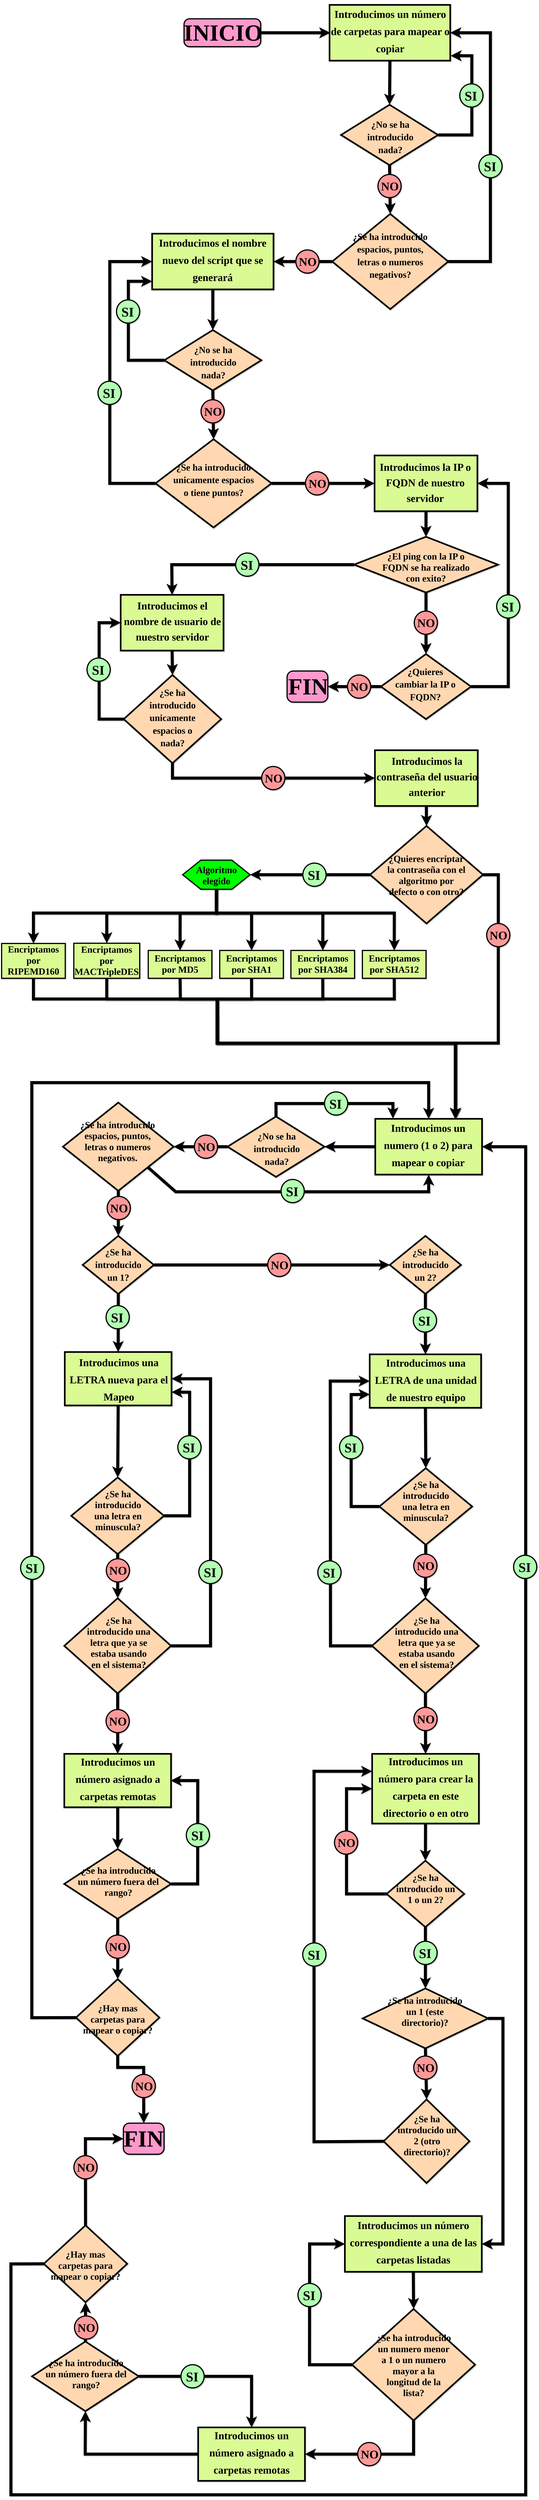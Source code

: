 <mxfile version="21.1.2" type="device">
  <diagram name="Page-1" id="DEeO1xI16uqo__QwS4Fh">
    <mxGraphModel dx="9560" dy="6709" grid="1" gridSize="10" guides="1" tooltips="1" connect="1" arrows="1" fold="1" page="1" pageScale="1" pageWidth="827" pageHeight="1169" math="0" shadow="0">
      <root>
        <mxCell id="0" />
        <mxCell id="1" parent="0" />
        <mxCell id="x-Zm9D_RHkblR0Au4AUY-3" value="" style="rounded=1;whiteSpace=wrap;html=1;strokeWidth=5;arcSize=20;shadow=1;fillColor=#FF99CC;" parent="1" vertex="1">
          <mxGeometry x="1086" y="-730" width="330.5" height="120" as="geometry" />
        </mxCell>
        <mxCell id="x-Zm9D_RHkblR0Au4AUY-5" value="&lt;span style=&quot;border-color: var(--border-color);&quot;&gt;&lt;font data-font-src=&quot;https://fonts.googleapis.com/css?family=Poppins&quot; face=&quot;Poppins&quot; size=&quot;1&quot; style=&quot;&quot;&gt;&lt;b style=&quot;font-size: 100px;&quot;&gt;INICIO&lt;/b&gt;&lt;/font&gt;&lt;/span&gt;" style="text;html=1;strokeColor=none;fillColor=none;align=center;verticalAlign=middle;whiteSpace=wrap;rounded=0;fontSize=30;fontFamily=Tahoma;shadow=1;" parent="1" vertex="1">
          <mxGeometry x="1100" y="-717.5" width="308.5" height="95" as="geometry" />
        </mxCell>
        <mxCell id="x-Zm9D_RHkblR0Au4AUY-6" value="" style="endArrow=classic;html=1;rounded=0;fontFamily=Tahoma;fontSize=65;exitX=1;exitY=0.5;exitDx=0;exitDy=0;strokeWidth=13;entryX=0;entryY=0.5;entryDx=0;entryDy=0;shadow=1;" parent="1" source="x-Zm9D_RHkblR0Au4AUY-3" target="x-Zm9D_RHkblR0Au4AUY-8" edge="1">
          <mxGeometry width="50" height="50" relative="1" as="geometry">
            <mxPoint x="2136" y="-930" as="sourcePoint" />
            <mxPoint x="1976" y="-780" as="targetPoint" />
          </mxGeometry>
        </mxCell>
        <mxCell id="x-Zm9D_RHkblR0Au4AUY-7" value="" style="rounded=0;whiteSpace=wrap;html=1;strokeWidth=7;fontFamily=Tahoma;fontSize=65;shadow=1;fillColor=#DAFA94;strokeColor=#000000;gradientColor=none;" parent="1" vertex="1">
          <mxGeometry x="1713" y="-790" width="520" height="240" as="geometry" />
        </mxCell>
        <mxCell id="x-Zm9D_RHkblR0Au4AUY-8" value="&lt;p style=&quot;line-height: 210%;&quot;&gt;&lt;span style=&quot;border-color: var(--border-color);&quot;&gt;&lt;font size=&quot;1&quot; data-font-src=&quot;https://fonts.googleapis.com/css?family=Poppins&quot; face=&quot;Poppins&quot; style=&quot;&quot;&gt;&lt;b style=&quot;font-size: 45px;&quot;&gt;Introducimos un número de carpetas para mapear o copiar&lt;/b&gt;&lt;/font&gt;&lt;/span&gt;&lt;/p&gt;" style="text;html=1;strokeColor=none;fillColor=none;align=center;verticalAlign=middle;whiteSpace=wrap;rounded=0;fontSize=30;fontFamily=Tahoma;shadow=1;" parent="1" vertex="1">
          <mxGeometry x="1716" y="-780" width="517" height="220" as="geometry" />
        </mxCell>
        <mxCell id="x-Zm9D_RHkblR0Au4AUY-9" value="" style="strokeWidth=7;html=1;shape=mxgraph.flowchart.decision;whiteSpace=wrap;fontFamily=Poppins;fontSource=https%3A%2F%2Ffonts.googleapis.com%2Fcss%3Ffamily%3DPoppins;fontSize=47;shadow=1;fillColor=#FFD7B0;strokeColor=#000000;fillStyle=auto;" parent="1" vertex="1">
          <mxGeometry x="1762.5" y="-360" width="418" height="260" as="geometry" />
        </mxCell>
        <mxCell id="x-Zm9D_RHkblR0Au4AUY-10" value="" style="endArrow=classic;html=1;rounded=0;fontFamily=Tahoma;fontSize=65;exitX=0.5;exitY=1;exitDx=0;exitDy=0;strokeWidth=13;entryX=0.5;entryY=0;entryDx=0;entryDy=0;entryPerimeter=0;shadow=1;" parent="1" source="x-Zm9D_RHkblR0Au4AUY-7" target="x-Zm9D_RHkblR0Au4AUY-9" edge="1">
          <mxGeometry width="50" height="50" relative="1" as="geometry">
            <mxPoint x="1969.41" y="-550.0" as="sourcePoint" />
            <mxPoint x="1969.41" y="-350.0" as="targetPoint" />
          </mxGeometry>
        </mxCell>
        <mxCell id="x-Zm9D_RHkblR0Au4AUY-11" value="&lt;p style=&quot;line-height: 148%;&quot;&gt;&lt;font size=&quot;1&quot; face=&quot;Poppins&quot;&gt;&lt;b style=&quot;font-size: 40px;&quot;&gt;¿No se ha introducido nada?&lt;/b&gt;&lt;/font&gt;&lt;/p&gt;" style="text;html=1;strokeColor=none;fillColor=none;align=center;verticalAlign=middle;whiteSpace=wrap;rounded=0;fontSize=30;fontFamily=Tahoma;shadow=1;" parent="1" vertex="1">
          <mxGeometry x="1856.01" y="-300" width="238" height="170" as="geometry" />
        </mxCell>
        <mxCell id="x-Zm9D_RHkblR0Au4AUY-12" value="" style="endArrow=classic;html=1;rounded=0;fontFamily=Tahoma;fontSize=65;exitX=1;exitY=0.5;exitDx=0;exitDy=0;strokeWidth=13;entryX=1.003;entryY=0.912;entryDx=0;entryDy=0;exitPerimeter=0;entryPerimeter=0;shadow=1;" parent="1" source="x-Zm9D_RHkblR0Au4AUY-9" target="x-Zm9D_RHkblR0Au4AUY-7" edge="1">
          <mxGeometry width="50" height="50" relative="1" as="geometry">
            <mxPoint x="2276" y="-360" as="sourcePoint" />
            <mxPoint x="2276.0" y="-280" as="targetPoint" />
            <Array as="points">
              <mxPoint x="2326" y="-230" />
              <mxPoint x="2326" y="-571" />
            </Array>
          </mxGeometry>
        </mxCell>
        <mxCell id="x-Zm9D_RHkblR0Au4AUY-13" value="" style="strokeWidth=7;html=1;shape=mxgraph.flowchart.decision;whiteSpace=wrap;fontFamily=Poppins;fontSource=https%3A%2F%2Ffonts.googleapis.com%2Fcss%3Ffamily%3DPoppins;fontSize=47;shadow=1;fillColor=#FFD7B0;" parent="1" vertex="1">
          <mxGeometry x="1724.5" y="110" width="500" height="410" as="geometry" />
        </mxCell>
        <mxCell id="x-Zm9D_RHkblR0Au4AUY-14" value="&lt;p style=&quot;line-height: 148%;&quot;&gt;&lt;font size=&quot;1&quot; face=&quot;Poppins&quot;&gt;&lt;b style=&quot;font-size: 40px;&quot;&gt;¿Se ha introducido espacios, puntos, letras o numeros negativos?&lt;/b&gt;&lt;/font&gt;&lt;/p&gt;" style="text;html=1;strokeColor=none;fillColor=none;align=center;verticalAlign=middle;whiteSpace=wrap;rounded=0;fontSize=30;fontFamily=Tahoma;shadow=1;" parent="1" vertex="1">
          <mxGeometry x="1790.22" y="180" width="368.55" height="230" as="geometry" />
        </mxCell>
        <mxCell id="x-Zm9D_RHkblR0Au4AUY-16" value="" style="endArrow=classic;html=1;rounded=0;fontFamily=Tahoma;fontSize=65;strokeWidth=13;entryX=0.5;entryY=0;entryDx=0;entryDy=0;entryPerimeter=0;exitX=0.5;exitY=1;exitDx=0;exitDy=0;exitPerimeter=0;shadow=1;" parent="1" source="x-Zm9D_RHkblR0Au4AUY-9" target="x-Zm9D_RHkblR0Au4AUY-13" edge="1">
          <mxGeometry width="50" height="50" relative="1" as="geometry">
            <mxPoint x="1970.5" y="-100" as="sourcePoint" />
            <mxPoint x="1970.91" y="-30" as="targetPoint" />
          </mxGeometry>
        </mxCell>
        <mxCell id="x-Zm9D_RHkblR0Au4AUY-17" value="" style="endArrow=classic;html=1;rounded=0;fontFamily=Tahoma;fontSize=65;exitX=1;exitY=0.5;exitDx=0;exitDy=0;strokeWidth=13;entryX=1;entryY=0.5;entryDx=0;entryDy=0;exitPerimeter=0;shadow=1;" parent="1" source="x-Zm9D_RHkblR0Au4AUY-13" target="x-Zm9D_RHkblR0Au4AUY-7" edge="1">
          <mxGeometry width="50" height="50" relative="1" as="geometry">
            <mxPoint x="2217" y="10.0" as="sourcePoint" />
            <mxPoint x="2268" y="-320.0" as="targetPoint" />
            <Array as="points">
              <mxPoint x="2406" y="315" />
              <mxPoint x="2406" y="-670" />
            </Array>
          </mxGeometry>
        </mxCell>
        <mxCell id="x-Zm9D_RHkblR0Au4AUY-19" value="" style="rounded=0;whiteSpace=wrap;html=1;strokeWidth=7;fontFamily=Poppins;fontSource=https%3A%2F%2Ffonts.googleapis.com%2Fcss%3Ffamily%3DPoppins;fontSize=45;shadow=1;fillColor=#DAFA94;" parent="1" vertex="1">
          <mxGeometry x="948.5" y="195" width="523" height="240" as="geometry" />
        </mxCell>
        <mxCell id="x-Zm9D_RHkblR0Au4AUY-20" value="" style="endArrow=classic;html=1;rounded=0;fontFamily=Tahoma;fontSize=65;exitX=0;exitY=0.5;exitDx=0;exitDy=0;strokeWidth=13;entryX=1;entryY=0.5;entryDx=0;entryDy=0;exitPerimeter=0;shadow=1;" parent="1" source="x-Zm9D_RHkblR0Au4AUY-13" target="x-Zm9D_RHkblR0Au4AUY-19" edge="1">
          <mxGeometry width="50" height="50" relative="1" as="geometry">
            <mxPoint x="1426.5" y="-720" as="sourcePoint" />
            <mxPoint x="1726" y="-720" as="targetPoint" />
          </mxGeometry>
        </mxCell>
        <mxCell id="x-Zm9D_RHkblR0Au4AUY-35" value="&lt;p style=&quot;line-height: 210%;&quot;&gt;&lt;span style=&quot;border-color: var(--border-color);&quot;&gt;&lt;font size=&quot;1&quot; data-font-src=&quot;https://fonts.googleapis.com/css?family=Poppins&quot; face=&quot;Poppins&quot; style=&quot;&quot;&gt;&lt;b style=&quot;font-size: 45px;&quot;&gt;Introducimos el nombre nuevo del script que se generará&lt;/b&gt;&lt;/font&gt;&lt;/span&gt;&lt;/p&gt;" style="text;html=1;strokeColor=none;fillColor=none;align=center;verticalAlign=middle;whiteSpace=wrap;rounded=0;fontSize=30;fontFamily=Tahoma;shadow=1;" parent="1" vertex="1">
          <mxGeometry x="953" y="210" width="512.5" height="210" as="geometry" />
        </mxCell>
        <mxCell id="x-Zm9D_RHkblR0Au4AUY-38" value="" style="strokeWidth=7;html=1;shape=mxgraph.flowchart.decision;whiteSpace=wrap;fontFamily=Poppins;fontSource=https%3A%2F%2Ffonts.googleapis.com%2Fcss%3Ffamily%3DPoppins;fontSize=47;shadow=1;fillColor=#FFD7B0;" parent="1" vertex="1">
          <mxGeometry x="1001" y="610" width="418" height="260" as="geometry" />
        </mxCell>
        <mxCell id="x-Zm9D_RHkblR0Au4AUY-39" value="" style="endArrow=classic;html=1;rounded=0;fontFamily=Tahoma;fontSize=65;strokeWidth=13;entryX=0.5;entryY=0;entryDx=0;entryDy=0;entryPerimeter=0;exitX=0.5;exitY=1;exitDx=0;exitDy=0;shadow=1;" parent="1" source="x-Zm9D_RHkblR0Au4AUY-19" target="x-Zm9D_RHkblR0Au4AUY-38" edge="1">
          <mxGeometry width="50" height="50" relative="1" as="geometry">
            <mxPoint x="1207" y="440" as="sourcePoint" />
            <mxPoint x="1204.91" y="635.0" as="targetPoint" />
          </mxGeometry>
        </mxCell>
        <mxCell id="x-Zm9D_RHkblR0Au4AUY-40" value="&lt;p style=&quot;line-height: 148%;&quot;&gt;&lt;font size=&quot;1&quot; face=&quot;Poppins&quot;&gt;&lt;b style=&quot;font-size: 40px;&quot;&gt;¿No se ha introducido nada?&lt;/b&gt;&lt;/font&gt;&lt;/p&gt;" style="text;html=1;strokeColor=none;fillColor=none;align=center;verticalAlign=middle;whiteSpace=wrap;rounded=0;fontSize=30;fontFamily=Tahoma;shadow=1;" parent="1" vertex="1">
          <mxGeometry x="1097.25" y="670" width="229.5" height="170" as="geometry" />
        </mxCell>
        <mxCell id="x-Zm9D_RHkblR0Au4AUY-41" value="" style="endArrow=classic;html=1;rounded=0;fontFamily=Tahoma;fontSize=65;strokeWidth=13;exitX=0;exitY=0.5;exitDx=0;exitDy=0;exitPerimeter=0;entryX=0;entryY=0.855;entryDx=0;entryDy=0;entryPerimeter=0;shadow=1;" parent="1" source="x-Zm9D_RHkblR0Au4AUY-38" target="x-Zm9D_RHkblR0Au4AUY-19" edge="1">
          <mxGeometry width="50" height="50" relative="1" as="geometry">
            <mxPoint x="716" y="766" as="sourcePoint" />
            <mxPoint x="946" y="400" as="targetPoint" />
            <Array as="points">
              <mxPoint x="846" y="740" />
              <mxPoint x="846" y="400" />
            </Array>
          </mxGeometry>
        </mxCell>
        <mxCell id="x-Zm9D_RHkblR0Au4AUY-42" value="" style="strokeWidth=7;html=1;shape=mxgraph.flowchart.decision;whiteSpace=wrap;fontFamily=Poppins;fontSource=https%3A%2F%2Ffonts.googleapis.com%2Fcss%3Ffamily%3DPoppins;fontSize=47;shadow=1;fillColor=#FFD7B0;" parent="1" vertex="1">
          <mxGeometry x="963" y="1080" width="500" height="380" as="geometry" />
        </mxCell>
        <mxCell id="x-Zm9D_RHkblR0Au4AUY-43" value="&lt;p style=&quot;line-height: 148%;&quot;&gt;&lt;font size=&quot;1&quot; face=&quot;Poppins&quot;&gt;&lt;b style=&quot;font-size: 40px;&quot;&gt;¿Se ha introducido unicamente espacios o tiene puntos?&lt;/b&gt;&lt;/font&gt;&lt;/p&gt;" style="text;html=1;strokeColor=none;fillColor=none;align=center;verticalAlign=middle;whiteSpace=wrap;rounded=0;fontSize=30;fontFamily=Tahoma;shadow=1;" parent="1" vertex="1">
          <mxGeometry x="1028.72" y="1146" width="368.55" height="230" as="geometry" />
        </mxCell>
        <mxCell id="x-Zm9D_RHkblR0Au4AUY-44" value="" style="endArrow=classic;html=1;rounded=0;fontFamily=Tahoma;fontSize=65;strokeWidth=13;entryX=0.5;entryY=0;entryDx=0;entryDy=0;entryPerimeter=0;exitX=0.5;exitY=1;exitDx=0;exitDy=0;exitPerimeter=0;shadow=1;" parent="1" source="x-Zm9D_RHkblR0Au4AUY-38" target="x-Zm9D_RHkblR0Au4AUY-42" edge="1">
          <mxGeometry width="50" height="50" relative="1" as="geometry">
            <mxPoint x="1209" y="870" as="sourcePoint" />
            <mxPoint x="1209.41" y="940" as="targetPoint" />
          </mxGeometry>
        </mxCell>
        <mxCell id="x-Zm9D_RHkblR0Au4AUY-45" value="" style="endArrow=classic;html=1;rounded=0;fontFamily=Tahoma;fontSize=65;strokeWidth=13;exitX=0;exitY=0.5;exitDx=0;exitDy=0;exitPerimeter=0;entryX=0;entryY=0.5;entryDx=0;entryDy=0;shadow=1;" parent="1" source="x-Zm9D_RHkblR0Au4AUY-42" target="x-Zm9D_RHkblR0Au4AUY-19" edge="1">
          <mxGeometry width="50" height="50" relative="1" as="geometry">
            <mxPoint x="457" y="1396" as="sourcePoint" />
            <mxPoint x="457" y="306" as="targetPoint" />
            <Array as="points">
              <mxPoint x="766" y="1270" />
              <mxPoint x="766" y="315" />
            </Array>
          </mxGeometry>
        </mxCell>
        <mxCell id="x-Zm9D_RHkblR0Au4AUY-52" value="" style="rounded=0;whiteSpace=wrap;html=1;strokeWidth=7;fontFamily=Poppins;fontSource=https%3A%2F%2Ffonts.googleapis.com%2Fcss%3Ffamily%3DPoppins;fontSize=45;shadow=1;fillColor=#DAFA94;" parent="1" vertex="1">
          <mxGeometry x="1906.99" y="1150" width="443.01" height="240" as="geometry" />
        </mxCell>
        <mxCell id="x-Zm9D_RHkblR0Au4AUY-53" value="&lt;p style=&quot;line-height: 210%;&quot;&gt;&lt;font face=&quot;Poppins&quot;&gt;&lt;span style=&quot;font-size: 45px;&quot;&gt;&lt;b&gt;Introducimos la IP o FQDN de nuestro servidor&lt;/b&gt;&lt;/span&gt;&lt;/font&gt;&lt;/p&gt;" style="text;html=1;strokeColor=none;fillColor=none;align=center;verticalAlign=middle;whiteSpace=wrap;rounded=0;fontSize=30;fontFamily=Tahoma;shadow=1;" parent="1" vertex="1">
          <mxGeometry x="1911.49" y="1165" width="428.51" height="210" as="geometry" />
        </mxCell>
        <mxCell id="x-Zm9D_RHkblR0Au4AUY-54" value="" style="strokeWidth=7;html=1;shape=mxgraph.flowchart.decision;whiteSpace=wrap;fontFamily=Poppins;fontSource=https%3A%2F%2Ffonts.googleapis.com%2Fcss%3Ffamily%3DPoppins;fontSize=47;shadow=1;fillColor=#FFD7B0;" parent="1" vertex="1">
          <mxGeometry x="1818.5" y="1500" width="620" height="240" as="geometry" />
        </mxCell>
        <mxCell id="x-Zm9D_RHkblR0Au4AUY-55" value="" style="endArrow=classic;html=1;rounded=0;fontFamily=Tahoma;fontSize=65;strokeWidth=13;entryX=0.5;entryY=0;entryDx=0;entryDy=0;entryPerimeter=0;exitX=0.5;exitY=1;exitDx=0;exitDy=0;shadow=1;" parent="1" source="x-Zm9D_RHkblR0Au4AUY-52" target="x-Zm9D_RHkblR0Au4AUY-54" edge="1">
          <mxGeometry width="50" height="50" relative="1" as="geometry">
            <mxPoint x="2128.49" y="1395" as="sourcePoint" />
            <mxPoint x="2126.4" y="1590.0" as="targetPoint" />
          </mxGeometry>
        </mxCell>
        <mxCell id="x-Zm9D_RHkblR0Au4AUY-56" value="&lt;p style=&quot;line-height: 148%;&quot;&gt;&lt;font face=&quot;Poppins&quot;&gt;&lt;span style=&quot;font-size: 40px;&quot;&gt;&lt;b&gt;¿El ping con la IP o FQDN se ha realizado con exito?&lt;/b&gt;&lt;/span&gt;&lt;/font&gt;&lt;/p&gt;" style="text;html=1;strokeColor=none;fillColor=none;align=center;verticalAlign=middle;whiteSpace=wrap;rounded=0;fontSize=30;fontFamily=Tahoma;shadow=1;" parent="1" vertex="1">
          <mxGeometry x="1911" y="1549" width="435" height="170" as="geometry" />
        </mxCell>
        <mxCell id="x-Zm9D_RHkblR0Au4AUY-58" value="" style="strokeWidth=7;html=1;shape=mxgraph.flowchart.decision;whiteSpace=wrap;fontFamily=Poppins;fontSource=https%3A%2F%2Ffonts.googleapis.com%2Fcss%3Ffamily%3DPoppins;fontSize=47;shadow=1;fillColor=#FFD7B0;" parent="1" vertex="1">
          <mxGeometry x="1934.25" y="2005" width="388.49" height="280" as="geometry" />
        </mxCell>
        <mxCell id="x-Zm9D_RHkblR0Au4AUY-59" value="&lt;p style=&quot;line-height: 148%;&quot;&gt;&lt;font size=&quot;1&quot; face=&quot;Poppins&quot;&gt;&lt;b style=&quot;font-size: 40px;&quot;&gt;¿Quieres cambiar la IP o FQDN?&lt;/b&gt;&lt;/font&gt;&lt;/p&gt;" style="text;html=1;strokeColor=none;fillColor=none;align=center;verticalAlign=middle;whiteSpace=wrap;rounded=0;fontSize=30;fontFamily=Tahoma;shadow=1;" parent="1" vertex="1">
          <mxGeometry x="1977.84" y="2056" width="295.79" height="169" as="geometry" />
        </mxCell>
        <mxCell id="x-Zm9D_RHkblR0Au4AUY-60" value="" style="endArrow=classic;html=1;rounded=0;fontFamily=Tahoma;fontSize=65;strokeWidth=13;entryX=0.5;entryY=0;entryDx=0;entryDy=0;entryPerimeter=0;exitX=0.5;exitY=1;exitDx=0;exitDy=0;exitPerimeter=0;shadow=1;" parent="1" source="x-Zm9D_RHkblR0Au4AUY-54" target="x-Zm9D_RHkblR0Au4AUY-58" edge="1">
          <mxGeometry width="50" height="50" relative="1" as="geometry">
            <mxPoint x="2127.49" y="1885" as="sourcePoint" />
            <mxPoint x="2127.9" y="1955" as="targetPoint" />
          </mxGeometry>
        </mxCell>
        <mxCell id="x-Zm9D_RHkblR0Au4AUY-68" value="" style="endArrow=classic;html=1;rounded=0;fontFamily=Tahoma;fontSize=65;strokeWidth=13;exitX=0;exitY=0.5;exitDx=0;exitDy=0;exitPerimeter=0;entryX=0.5;entryY=0;entryDx=0;entryDy=0;shadow=1;" parent="1" source="x-Zm9D_RHkblR0Au4AUY-54" target="x-Zm9D_RHkblR0Au4AUY-84" edge="1">
          <mxGeometry width="50" height="50" relative="1" as="geometry">
            <mxPoint x="1391" y="2030" as="sourcePoint" />
            <mxPoint x="853" y="1810" as="targetPoint" />
            <Array as="points">
              <mxPoint x="1033" y="1620" />
            </Array>
          </mxGeometry>
        </mxCell>
        <mxCell id="x-Zm9D_RHkblR0Au4AUY-69" value="" style="endArrow=classic;html=1;rounded=0;fontFamily=Tahoma;fontSize=65;strokeWidth=13;exitX=1;exitY=0.5;exitDx=0;exitDy=0;exitPerimeter=0;entryX=1;entryY=0.5;entryDx=0;entryDy=0;shadow=1;" parent="1" source="x-Zm9D_RHkblR0Au4AUY-58" target="x-Zm9D_RHkblR0Au4AUY-52" edge="1">
          <mxGeometry width="50" height="50" relative="1" as="geometry">
            <mxPoint x="2833" y="2180" as="sourcePoint" />
            <mxPoint x="2821.5" y="1165" as="targetPoint" />
            <Array as="points">
              <mxPoint x="2483" y="2145" />
              <mxPoint x="2483" y="1270" />
            </Array>
          </mxGeometry>
        </mxCell>
        <mxCell id="x-Zm9D_RHkblR0Au4AUY-74" value="" style="endArrow=classic;html=1;rounded=0;fontFamily=Tahoma;fontSize=65;exitX=1;exitY=0.5;exitDx=0;exitDy=0;strokeWidth=13;exitPerimeter=0;entryX=0;entryY=0.5;entryDx=0;entryDy=0;shadow=1;" parent="1" source="x-Zm9D_RHkblR0Au4AUY-42" target="x-Zm9D_RHkblR0Au4AUY-52" edge="1">
          <mxGeometry width="50" height="50" relative="1" as="geometry">
            <mxPoint x="1742.5" y="1110" as="sourcePoint" />
            <mxPoint x="1863" y="1260" as="targetPoint" />
          </mxGeometry>
        </mxCell>
        <mxCell id="x-Zm9D_RHkblR0Au4AUY-79" value="" style="endArrow=classic;html=1;rounded=0;fontFamily=Tahoma;fontSize=65;strokeWidth=13;exitX=0;exitY=0.5;exitDx=0;exitDy=0;exitPerimeter=0;entryX=1;entryY=0.5;entryDx=0;entryDy=0;shadow=1;" parent="1" source="x-Zm9D_RHkblR0Au4AUY-58" target="x-Zm9D_RHkblR0Au4AUY-82" edge="1">
          <mxGeometry width="50" height="50" relative="1" as="geometry">
            <mxPoint x="1797.02" y="2100" as="sourcePoint" />
            <mxPoint x="1713" y="2145" as="targetPoint" />
          </mxGeometry>
        </mxCell>
        <mxCell id="x-Zm9D_RHkblR0Au4AUY-82" value="" style="rounded=1;whiteSpace=wrap;html=1;strokeWidth=5;arcSize=20;shadow=1;fillColor=#FF99CC;" parent="1" vertex="1">
          <mxGeometry x="1530" y="2078" width="175.5" height="134" as="geometry" />
        </mxCell>
        <mxCell id="x-Zm9D_RHkblR0Au4AUY-83" value="&lt;span style=&quot;border-color: var(--border-color);&quot;&gt;&lt;font data-font-src=&quot;https://fonts.googleapis.com/css?family=Poppins&quot; face=&quot;Poppins&quot; size=&quot;1&quot; style=&quot;&quot;&gt;&lt;b style=&quot;font-size: 100px;&quot;&gt;FIN&lt;/b&gt;&lt;/font&gt;&lt;/span&gt;" style="text;html=1;strokeColor=none;fillColor=none;align=center;verticalAlign=middle;whiteSpace=wrap;rounded=0;fontSize=30;fontFamily=Tahoma;shadow=1;" parent="1" vertex="1">
          <mxGeometry x="1551.27" y="2105" width="140" height="80" as="geometry" />
        </mxCell>
        <mxCell id="x-Zm9D_RHkblR0Au4AUY-84" value="" style="rounded=0;whiteSpace=wrap;html=1;strokeWidth=7;fontFamily=Poppins;fontSource=https%3A%2F%2Ffonts.googleapis.com%2Fcss%3Ffamily%3DPoppins;fontSize=45;shadow=1;fillColor=#DAFA94;" parent="1" vertex="1">
          <mxGeometry x="813.0" y="1750" width="443.01" height="240" as="geometry" />
        </mxCell>
        <mxCell id="x-Zm9D_RHkblR0Au4AUY-85" value="&lt;p style=&quot;line-height: 210%;&quot;&gt;&lt;font face=&quot;Poppins&quot;&gt;&lt;span style=&quot;font-size: 45px;&quot;&gt;&lt;b&gt;Introducimos el nombre de usuario de nuestro servidor&lt;/b&gt;&lt;/span&gt;&lt;/font&gt;&lt;/p&gt;" style="text;html=1;strokeColor=none;fillColor=none;align=center;verticalAlign=middle;whiteSpace=wrap;rounded=0;fontSize=30;fontFamily=Tahoma;shadow=1;" parent="1" vertex="1">
          <mxGeometry x="815.25" y="1762" width="441.75" height="210" as="geometry" />
        </mxCell>
        <mxCell id="x-Zm9D_RHkblR0Au4AUY-99" value="" style="endArrow=classic;html=1;rounded=0;fontFamily=Tahoma;fontSize=65;strokeWidth=13;exitX=0.5;exitY=1;exitDx=0;exitDy=0;entryX=0.5;entryY=0;entryDx=0;entryDy=0;entryPerimeter=0;shadow=1;" parent="1" source="x-Zm9D_RHkblR0Au4AUY-84" target="x-Zm9D_RHkblR0Au4AUY-112" edge="1">
          <mxGeometry width="50" height="50" relative="1" as="geometry">
            <mxPoint x="1037.63" y="2059.0" as="sourcePoint" />
            <mxPoint x="1035" y="2099" as="targetPoint" />
          </mxGeometry>
        </mxCell>
        <mxCell id="x-Zm9D_RHkblR0Au4AUY-101" value="" style="endArrow=classic;html=1;rounded=0;fontFamily=Tahoma;fontSize=65;strokeWidth=13;exitX=0;exitY=0.5;exitDx=0;exitDy=0;exitPerimeter=0;entryX=0;entryY=0.5;entryDx=0;entryDy=0;shadow=1;" parent="1" source="x-Zm9D_RHkblR0Au4AUY-112" target="x-Zm9D_RHkblR0Au4AUY-84" edge="1">
          <mxGeometry width="50" height="50" relative="1" as="geometry">
            <mxPoint x="784.51" y="2289" as="sourcePoint" />
            <mxPoint x="735.01" y="1889.2" as="targetPoint" />
            <Array as="points">
              <mxPoint x="720" y="2285" />
              <mxPoint x="720" y="1870" />
            </Array>
          </mxGeometry>
        </mxCell>
        <mxCell id="x-Zm9D_RHkblR0Au4AUY-104" value="" style="endArrow=classic;html=1;rounded=0;fontFamily=Tahoma;fontSize=65;strokeWidth=13;exitX=0.5;exitY=1;exitDx=0;exitDy=0;exitPerimeter=0;entryX=0;entryY=0.5;entryDx=0;entryDy=0;shadow=1;" parent="1" source="x-Zm9D_RHkblR0Au4AUY-112" target="x-Zm9D_RHkblR0Au4AUY-114" edge="1">
          <mxGeometry width="50" height="50" relative="1" as="geometry">
            <mxPoint x="1033.01" y="2475" as="sourcePoint" />
            <mxPoint x="1373" y="2649" as="targetPoint" />
            <Array as="points">
              <mxPoint x="1036" y="2539" />
            </Array>
          </mxGeometry>
        </mxCell>
        <mxCell id="x-Zm9D_RHkblR0Au4AUY-112" value="" style="strokeWidth=7;html=1;shape=mxgraph.flowchart.decision;whiteSpace=wrap;fontFamily=Poppins;fontSource=https%3A%2F%2Ffonts.googleapis.com%2Fcss%3Ffamily%3DPoppins;fontSize=47;shadow=1;fillColor=#FFD7B0;" parent="1" vertex="1">
          <mxGeometry x="826.13" y="2095" width="420" height="380" as="geometry" />
        </mxCell>
        <mxCell id="x-Zm9D_RHkblR0Au4AUY-113" value="&lt;p style=&quot;line-height: 148%;&quot;&gt;&lt;font size=&quot;1&quot; face=&quot;Poppins&quot;&gt;&lt;b style=&quot;font-size: 40px;&quot;&gt;¿Se ha introducido unicamente espacios o nada?&lt;/b&gt;&lt;/font&gt;&lt;/p&gt;" style="text;html=1;strokeColor=none;fillColor=none;align=center;verticalAlign=middle;whiteSpace=wrap;rounded=0;fontSize=30;fontFamily=Tahoma;shadow=1;" parent="1" vertex="1">
          <mxGeometry x="904.74" y="2143" width="262.77" height="284" as="geometry" />
        </mxCell>
        <mxCell id="x-Zm9D_RHkblR0Au4AUY-114" value="" style="rounded=0;whiteSpace=wrap;html=1;strokeWidth=7;fontFamily=Poppins;fontSource=https%3A%2F%2Ffonts.googleapis.com%2Fcss%3Ffamily%3DPoppins;fontSize=45;shadow=1;fillColor=#DAFA94;" parent="1" vertex="1">
          <mxGeometry x="1908.5" y="2419" width="443.01" height="240" as="geometry" />
        </mxCell>
        <mxCell id="x-Zm9D_RHkblR0Au4AUY-115" value="&lt;p style=&quot;line-height: 210%;&quot;&gt;&lt;font face=&quot;Poppins&quot;&gt;&lt;span style=&quot;font-size: 45px;&quot;&gt;&lt;b&gt;Introducimos la contraseña del usuario anterior&lt;/b&gt;&lt;/span&gt;&lt;/font&gt;&lt;/p&gt;" style="text;html=1;strokeColor=none;fillColor=none;align=center;verticalAlign=middle;whiteSpace=wrap;rounded=0;fontSize=30;fontFamily=Tahoma;shadow=1;" parent="1" vertex="1">
          <mxGeometry x="1913" y="2431" width="439.5" height="210" as="geometry" />
        </mxCell>
        <mxCell id="x-Zm9D_RHkblR0Au4AUY-118" value="" style="strokeWidth=7;html=1;shape=mxgraph.flowchart.decision;whiteSpace=wrap;fontFamily=Poppins;fontSource=https%3A%2F%2Ffonts.googleapis.com%2Fcss%3Ffamily%3DPoppins;fontSize=47;shadow=1;fillColor=#FFD7B0;" parent="1" vertex="1">
          <mxGeometry x="1887.38" y="2745" width="486.75" height="420" as="geometry" />
        </mxCell>
        <mxCell id="x-Zm9D_RHkblR0Au4AUY-119" value="" style="endArrow=classic;html=1;rounded=0;fontFamily=Tahoma;fontSize=65;strokeWidth=13;entryX=0.5;entryY=0;entryDx=0;entryDy=0;entryPerimeter=0;exitX=0.5;exitY=1;exitDx=0;exitDy=0;shadow=1;" parent="1" source="x-Zm9D_RHkblR0Au4AUY-114" target="x-Zm9D_RHkblR0Au4AUY-118" edge="1">
          <mxGeometry width="50" height="50" relative="1" as="geometry">
            <mxPoint x="2128.495" y="2659" as="sourcePoint" />
            <mxPoint x="2126.4" y="2859.0" as="targetPoint" />
          </mxGeometry>
        </mxCell>
        <mxCell id="x-Zm9D_RHkblR0Au4AUY-120" value="&lt;p style=&quot;line-height: 148%;&quot;&gt;&lt;font face=&quot;Poppins&quot;&gt;&lt;span style=&quot;font-size: 40px;&quot;&gt;&lt;b&gt;¿Quieres encriptar la contraseña con el algoritmo por defecto o con otro?&lt;/b&gt;&lt;/span&gt;&lt;/font&gt;&lt;/p&gt;" style="text;html=1;strokeColor=none;fillColor=none;align=center;verticalAlign=middle;whiteSpace=wrap;rounded=0;fontSize=30;fontFamily=Tahoma;shadow=1;" parent="1" vertex="1">
          <mxGeometry x="1951.74" y="2816" width="355.78" height="286" as="geometry" />
        </mxCell>
        <mxCell id="x-Zm9D_RHkblR0Au4AUY-121" value="" style="strokeWidth=7;html=1;shape=mxgraph.flowchart.decision;whiteSpace=wrap;fontFamily=Poppins;fontSource=https%3A%2F%2Ffonts.googleapis.com%2Fcss%3Ffamily%3DPoppins;fontSize=47;shadow=1;fillColor=#FFD7B0;" parent="1" vertex="1">
          <mxGeometry x="1958.88" y="7200" width="334.24" height="286" as="geometry" />
        </mxCell>
        <mxCell id="x-Zm9D_RHkblR0Au4AUY-137" value="" style="verticalLabelPosition=bottom;verticalAlign=top;html=1;shape=hexagon;perimeter=hexagonPerimeter2;arcSize=6;size=0.27;strokeWidth=5;fontFamily=Poppins;fontSource=https%3A%2F%2Ffonts.googleapis.com%2Fcss%3Ffamily%3DPoppins;fontSize=45;fillColor=#00FF00;shadow=1;" parent="1" vertex="1">
          <mxGeometry x="1080" y="2892.25" width="290.5" height="125.5" as="geometry" />
        </mxCell>
        <mxCell id="x-Zm9D_RHkblR0Au4AUY-138" value="" style="endArrow=classic;html=1;rounded=0;fontFamily=Tahoma;fontSize=65;strokeWidth=13;entryX=1;entryY=0.5;entryDx=0;entryDy=0;exitX=0;exitY=0.5;exitDx=0;exitDy=0;exitPerimeter=0;shadow=1;" parent="1" source="x-Zm9D_RHkblR0Au4AUY-118" target="x-Zm9D_RHkblR0Au4AUY-137" edge="1">
          <mxGeometry width="50" height="50" relative="1" as="geometry">
            <mxPoint x="2141.135" y="2635" as="sourcePoint" />
            <mxPoint x="2140.755" y="2755" as="targetPoint" />
            <Array as="points" />
          </mxGeometry>
        </mxCell>
        <mxCell id="x-Zm9D_RHkblR0Au4AUY-139" value="" style="endArrow=classic;html=1;rounded=0;fontFamily=Tahoma;fontSize=65;strokeWidth=13;exitX=1;exitY=0.5;exitDx=0;exitDy=0;exitPerimeter=0;entryX=0.75;entryY=0;entryDx=0;entryDy=0;shadow=1;" parent="1" source="x-Zm9D_RHkblR0Au4AUY-118" target="x-Zm9D_RHkblR0Au4AUY-180" edge="1">
          <mxGeometry width="50" height="50" relative="1" as="geometry">
            <mxPoint x="2130.65" y="3165.0" as="sourcePoint" />
            <mxPoint x="2230" y="3710" as="targetPoint" />
            <Array as="points">
              <mxPoint x="2440" y="2955" />
              <mxPoint x="2440" y="3680" />
              <mxPoint x="2255" y="3680" />
            </Array>
          </mxGeometry>
        </mxCell>
        <mxCell id="x-Zm9D_RHkblR0Au4AUY-144" value="&lt;p style=&quot;line-height: 148%;&quot;&gt;&lt;font face=&quot;Poppins&quot;&gt;&lt;span style=&quot;font-size: 40px;&quot;&gt;&lt;b style=&quot;&quot;&gt;Algoritmo elegido&lt;/b&gt;&lt;/span&gt;&lt;/font&gt;&lt;/p&gt;" style="text;html=1;strokeColor=none;fillColor=none;align=center;verticalAlign=middle;whiteSpace=wrap;rounded=0;fontSize=30;fontFamily=Tahoma;shadow=1;" parent="1" vertex="1">
          <mxGeometry x="1130.5" y="2916" width="189.5" height="88" as="geometry" />
        </mxCell>
        <mxCell id="x-Zm9D_RHkblR0Au4AUY-145" value="" style="rounded=0;whiteSpace=wrap;html=1;strokeWidth=5;fontFamily=Poppins;fontSource=https%3A%2F%2Ffonts.googleapis.com%2Fcss%3Ffamily%3DPoppins;fontSize=45;shadow=1;fillColor=#DAFA94;" parent="1" vertex="1">
          <mxGeometry x="1854.53" y="3281" width="274.22" height="120" as="geometry" />
        </mxCell>
        <mxCell id="x-Zm9D_RHkblR0Au4AUY-156" value="&lt;p style=&quot;line-height: 148%;&quot;&gt;&lt;font face=&quot;Poppins&quot;&gt;&lt;span style=&quot;font-size: 40px;&quot;&gt;&lt;b&gt;Encriptamos por&amp;nbsp;&lt;/b&gt;&lt;/span&gt;&lt;/font&gt;&lt;b style=&quot;font-size: 40px; font-family: Poppins; background-color: initial;&quot;&gt;SHA512&lt;/b&gt;&lt;/p&gt;" style="text;html=1;strokeColor=none;fillColor=none;align=center;verticalAlign=middle;whiteSpace=wrap;rounded=0;fontSize=30;fontFamily=Tahoma;shadow=1;" parent="1" vertex="1">
          <mxGeometry x="1864.53" y="3291" width="254.22" height="100" as="geometry" />
        </mxCell>
        <mxCell id="x-Zm9D_RHkblR0Au4AUY-157" value="" style="rounded=0;whiteSpace=wrap;html=1;strokeWidth=5;fontFamily=Poppins;fontSource=https%3A%2F%2Ffonts.googleapis.com%2Fcss%3Ffamily%3DPoppins;fontSize=45;shadow=1;fillColor=#DAFA94;" parent="1" vertex="1">
          <mxGeometry x="1546.53" y="3281" width="274.22" height="120" as="geometry" />
        </mxCell>
        <mxCell id="x-Zm9D_RHkblR0Au4AUY-158" value="&lt;p style=&quot;line-height: 148%;&quot;&gt;&lt;font face=&quot;Poppins&quot;&gt;&lt;span style=&quot;font-size: 40px;&quot;&gt;&lt;b&gt;Encriptamos por&amp;nbsp;&lt;/b&gt;&lt;/span&gt;&lt;/font&gt;&lt;b style=&quot;font-size: 40px; font-family: Poppins; background-color: initial;&quot;&gt;SHA384&lt;/b&gt;&lt;/p&gt;" style="text;html=1;strokeColor=none;fillColor=none;align=center;verticalAlign=middle;whiteSpace=wrap;rounded=0;fontSize=30;fontFamily=Tahoma;shadow=1;" parent="1" vertex="1">
          <mxGeometry x="1556.53" y="3291" width="254.22" height="100" as="geometry" />
        </mxCell>
        <mxCell id="x-Zm9D_RHkblR0Au4AUY-159" value="" style="rounded=0;whiteSpace=wrap;html=1;strokeWidth=5;fontFamily=Poppins;fontSource=https%3A%2F%2Ffonts.googleapis.com%2Fcss%3Ffamily%3DPoppins;fontSize=45;shadow=1;fillColor=#DAFA94;" parent="1" vertex="1">
          <mxGeometry x="1239.75" y="3281" width="274.22" height="120" as="geometry" />
        </mxCell>
        <mxCell id="x-Zm9D_RHkblR0Au4AUY-160" value="&lt;p style=&quot;line-height: 148%;&quot;&gt;&lt;font face=&quot;Poppins&quot;&gt;&lt;span style=&quot;font-size: 40px;&quot;&gt;&lt;b&gt;Encriptamos por&amp;nbsp;&lt;/b&gt;&lt;/span&gt;&lt;/font&gt;&lt;b style=&quot;font-size: 40px; font-family: Poppins; background-color: initial;&quot;&gt;SHA1&lt;/b&gt;&lt;/p&gt;" style="text;html=1;strokeColor=none;fillColor=none;align=center;verticalAlign=middle;whiteSpace=wrap;rounded=0;fontSize=30;fontFamily=Tahoma;shadow=1;" parent="1" vertex="1">
          <mxGeometry x="1249.75" y="3291" width="254.22" height="100" as="geometry" />
        </mxCell>
        <mxCell id="x-Zm9D_RHkblR0Au4AUY-161" value="" style="rounded=0;whiteSpace=wrap;html=1;strokeWidth=5;fontFamily=Poppins;fontSource=https%3A%2F%2Ffonts.googleapis.com%2Fcss%3Ffamily%3DPoppins;fontSize=45;shadow=1;fillColor=#DAFA94;" parent="1" vertex="1">
          <mxGeometry x="931.75" y="3281" width="274.22" height="120" as="geometry" />
        </mxCell>
        <mxCell id="x-Zm9D_RHkblR0Au4AUY-163" value="" style="rounded=0;whiteSpace=wrap;html=1;strokeWidth=5;fontFamily=Poppins;fontSource=https%3A%2F%2Ffonts.googleapis.com%2Fcss%3Ffamily%3DPoppins;fontSize=45;shadow=1;fillColor=#DAFA94;" parent="1" vertex="1">
          <mxGeometry x="611" y="3250" width="283.97" height="151" as="geometry" />
        </mxCell>
        <mxCell id="x-Zm9D_RHkblR0Au4AUY-164" value="&lt;p style=&quot;line-height: 148%;&quot;&gt;&lt;font face=&quot;Poppins&quot;&gt;&lt;span style=&quot;font-size: 40px;&quot;&gt;&lt;b&gt;Encriptamos por&amp;nbsp;&lt;/b&gt;&lt;/span&gt;&lt;/font&gt;&lt;b style=&quot;font-size: 40px; font-family: Poppins; background-color: initial;&quot;&gt;MD5&lt;/b&gt;&lt;/p&gt;" style="text;html=1;strokeColor=none;fillColor=none;align=center;verticalAlign=middle;whiteSpace=wrap;rounded=0;fontSize=30;fontFamily=Tahoma;shadow=1;" parent="1" vertex="1">
          <mxGeometry x="941.75" y="3291" width="254.22" height="100" as="geometry" />
        </mxCell>
        <mxCell id="x-Zm9D_RHkblR0Au4AUY-165" value="" style="rounded=0;whiteSpace=wrap;html=1;strokeWidth=5;fontFamily=Poppins;fontSource=https%3A%2F%2Ffonts.googleapis.com%2Fcss%3Ffamily%3DPoppins;fontSize=45;shadow=1;fillColor=#DAFA94;" parent="1" vertex="1">
          <mxGeometry x="300" y="3251" width="274.22" height="150" as="geometry" />
        </mxCell>
        <mxCell id="x-Zm9D_RHkblR0Au4AUY-166" value="&lt;p style=&quot;line-height: 148%;&quot;&gt;&lt;font face=&quot;Poppins&quot;&gt;&lt;span style=&quot;font-size: 40px;&quot;&gt;&lt;b&gt;Encriptamos por RIPEMD160&lt;/b&gt;&lt;/span&gt;&lt;/font&gt;&lt;/p&gt;" style="text;html=1;strokeColor=none;fillColor=none;align=center;verticalAlign=middle;whiteSpace=wrap;rounded=0;fontSize=30;fontFamily=Tahoma;shadow=1;" parent="1" vertex="1">
          <mxGeometry x="310" y="3251" width="254.22" height="150" as="geometry" />
        </mxCell>
        <mxCell id="x-Zm9D_RHkblR0Au4AUY-167" value="&lt;p style=&quot;line-height: 148%;&quot;&gt;&lt;font face=&quot;Poppins&quot;&gt;&lt;span style=&quot;font-size: 40px;&quot;&gt;&lt;b&gt;Encriptamos por MACTripleDES&lt;/b&gt;&lt;/span&gt;&lt;/font&gt;&lt;/p&gt;" style="text;html=1;strokeColor=none;fillColor=none;align=center;verticalAlign=middle;whiteSpace=wrap;rounded=0;fontSize=30;fontFamily=Tahoma;shadow=1;" parent="1" vertex="1">
          <mxGeometry x="611" y="3257" width="283" height="140" as="geometry" />
        </mxCell>
        <mxCell id="x-Zm9D_RHkblR0Au4AUY-168" value="" style="endArrow=classic;html=1;rounded=0;fontFamily=Tahoma;fontSize=65;strokeWidth=13;entryX=0.5;entryY=0;entryDx=0;entryDy=0;exitX=0.5;exitY=1;exitDx=0;exitDy=0;shadow=1;" parent="1" source="x-Zm9D_RHkblR0Au4AUY-137" target="x-Zm9D_RHkblR0Au4AUY-166" edge="1">
          <mxGeometry width="50" height="50" relative="1" as="geometry">
            <mxPoint x="1220" y="3120" as="sourcePoint" />
            <mxPoint x="563.12" y="2954.67" as="targetPoint" />
            <Array as="points">
              <mxPoint x="1225" y="3120" />
              <mxPoint x="437" y="3120" />
            </Array>
          </mxGeometry>
        </mxCell>
        <mxCell id="x-Zm9D_RHkblR0Au4AUY-169" value="" style="endArrow=classic;html=1;rounded=0;fontFamily=Tahoma;fontSize=65;strokeWidth=13;entryX=0.5;entryY=0;entryDx=0;entryDy=0;exitX=0.5;exitY=1;exitDx=0;exitDy=0;shadow=1;" parent="1" source="x-Zm9D_RHkblR0Au4AUY-137" target="x-Zm9D_RHkblR0Au4AUY-163" edge="1">
          <mxGeometry width="50" height="50" relative="1" as="geometry">
            <mxPoint x="1240" y="3020" as="sourcePoint" />
            <mxPoint x="464.11" y="3291" as="targetPoint" />
            <Array as="points">
              <mxPoint x="1225" y="3120" />
              <mxPoint x="753" y="3120" />
            </Array>
          </mxGeometry>
        </mxCell>
        <mxCell id="x-Zm9D_RHkblR0Au4AUY-170" value="" style="endArrow=classic;html=1;rounded=0;fontFamily=Tahoma;fontSize=65;strokeWidth=13;entryX=0.5;entryY=0;entryDx=0;entryDy=0;exitX=0.5;exitY=1;exitDx=0;exitDy=0;shadow=1;" parent="1" source="x-Zm9D_RHkblR0Au4AUY-137" target="x-Zm9D_RHkblR0Au4AUY-161" edge="1">
          <mxGeometry width="50" height="50" relative="1" as="geometry">
            <mxPoint x="1221" y="3121" as="sourcePoint" />
            <mxPoint x="1071" y="3281" as="targetPoint" />
            <Array as="points">
              <mxPoint x="1225" y="3120" />
              <mxPoint x="1069" y="3120" />
            </Array>
          </mxGeometry>
        </mxCell>
        <mxCell id="x-Zm9D_RHkblR0Au4AUY-171" value="" style="endArrow=classic;html=1;rounded=0;fontFamily=Tahoma;fontSize=65;strokeWidth=13;exitX=0.5;exitY=1;exitDx=0;exitDy=0;entryX=0.5;entryY=0;entryDx=0;entryDy=0;shadow=1;" parent="1" source="x-Zm9D_RHkblR0Au4AUY-137" target="x-Zm9D_RHkblR0Au4AUY-159" edge="1">
          <mxGeometry width="50" height="50" relative="1" as="geometry">
            <mxPoint x="1530.0" y="3020" as="sourcePoint" />
            <mxPoint x="1380" y="3280" as="targetPoint" />
            <Array as="points">
              <mxPoint x="1225" y="3120" />
              <mxPoint x="1377" y="3120" />
            </Array>
          </mxGeometry>
        </mxCell>
        <mxCell id="x-Zm9D_RHkblR0Au4AUY-172" value="" style="endArrow=classic;html=1;rounded=0;fontFamily=Tahoma;fontSize=65;strokeWidth=13;exitX=0.5;exitY=1;exitDx=0;exitDy=0;entryX=0.5;entryY=0;entryDx=0;entryDy=0;shadow=1;" parent="1" source="x-Zm9D_RHkblR0Au4AUY-137" target="x-Zm9D_RHkblR0Au4AUY-157" edge="1">
          <mxGeometry width="50" height="50" relative="1" as="geometry">
            <mxPoint x="1222.26" y="3019.87" as="sourcePoint" />
            <mxPoint x="1250" y="3220" as="targetPoint" />
            <Array as="points">
              <mxPoint x="1225" y="3120" />
              <mxPoint x="1684" y="3120" />
            </Array>
          </mxGeometry>
        </mxCell>
        <mxCell id="x-Zm9D_RHkblR0Au4AUY-173" value="" style="endArrow=classic;html=1;rounded=0;fontFamily=Tahoma;fontSize=65;strokeWidth=13;exitX=0.5;exitY=1;exitDx=0;exitDy=0;entryX=0.5;entryY=0;entryDx=0;entryDy=0;shadow=1;" parent="1" source="x-Zm9D_RHkblR0Au4AUY-137" target="x-Zm9D_RHkblR0Au4AUY-145" edge="1">
          <mxGeometry width="50" height="50" relative="1" as="geometry">
            <mxPoint x="1235.25" y="3027.75" as="sourcePoint" />
            <mxPoint x="1450" y="3240" as="targetPoint" />
            <Array as="points">
              <mxPoint x="1225" y="3120" />
              <mxPoint x="1992" y="3120" />
            </Array>
          </mxGeometry>
        </mxCell>
        <mxCell id="x-Zm9D_RHkblR0Au4AUY-174" value="" style="endArrow=none;html=1;rounded=0;fontFamily=Tahoma;fontSize=65;strokeWidth=13;entryX=0.5;entryY=1;entryDx=0;entryDy=0;exitX=0.75;exitY=0;exitDx=0;exitDy=0;startArrow=classic;startFill=1;endFill=0;shadow=1;" parent="1" source="x-Zm9D_RHkblR0Au4AUY-180" target="x-Zm9D_RHkblR0Au4AUY-166" edge="1">
          <mxGeometry width="50" height="50" relative="1" as="geometry">
            <mxPoint x="1228.25" y="3634.25" as="sourcePoint" />
            <mxPoint x="440.11" y="3401" as="targetPoint" />
            <Array as="points">
              <mxPoint x="2255" y="3680" />
              <mxPoint x="1228" y="3680" />
              <mxPoint x="1228" y="3490" />
              <mxPoint x="437" y="3490" />
            </Array>
          </mxGeometry>
        </mxCell>
        <mxCell id="x-Zm9D_RHkblR0Au4AUY-175" value="" style="endArrow=none;html=1;rounded=0;fontFamily=Tahoma;fontSize=65;strokeWidth=13;entryX=0.5;entryY=1;entryDx=0;entryDy=0;exitX=0.75;exitY=0;exitDx=0;exitDy=0;startArrow=classic;startFill=1;endFill=0;shadow=1;" parent="1" source="x-Zm9D_RHkblR0Au4AUY-180" target="x-Zm9D_RHkblR0Au4AUY-163" edge="1">
          <mxGeometry width="50" height="50" relative="1" as="geometry">
            <mxPoint x="1228.25" y="3633.25" as="sourcePoint" />
            <mxPoint x="755.985" y="3401.0" as="targetPoint" />
            <Array as="points">
              <mxPoint x="2255" y="3680" />
              <mxPoint x="1230" y="3680" />
              <mxPoint x="1228" y="3490" />
              <mxPoint x="753" y="3490" />
            </Array>
          </mxGeometry>
        </mxCell>
        <mxCell id="x-Zm9D_RHkblR0Au4AUY-176" value="" style="endArrow=none;html=1;rounded=0;fontFamily=Tahoma;fontSize=65;strokeWidth=13;entryX=0.5;entryY=1;entryDx=0;entryDy=0;exitX=0.75;exitY=0;exitDx=0;exitDy=0;startArrow=classic;startFill=1;endFill=0;shadow=1;" parent="1" source="x-Zm9D_RHkblR0Au4AUY-180" target="x-Zm9D_RHkblR0Au4AUY-161" edge="1">
          <mxGeometry width="50" height="50" relative="1" as="geometry">
            <mxPoint x="1228.25" y="3664.25" as="sourcePoint" />
            <mxPoint x="1071.86" y="3401" as="targetPoint" />
            <Array as="points">
              <mxPoint x="2255" y="3680" />
              <mxPoint x="1230" y="3680" />
              <mxPoint x="1230" y="3490" />
              <mxPoint x="1070" y="3490" />
            </Array>
          </mxGeometry>
        </mxCell>
        <mxCell id="x-Zm9D_RHkblR0Au4AUY-177" value="" style="endArrow=none;html=1;rounded=0;fontFamily=Tahoma;fontSize=65;strokeWidth=13;exitX=0.75;exitY=0;exitDx=0;exitDy=0;entryX=0.5;entryY=1;entryDx=0;entryDy=0;startArrow=classic;startFill=1;endFill=0;shadow=1;" parent="1" source="x-Zm9D_RHkblR0Au4AUY-180" target="x-Zm9D_RHkblR0Au4AUY-159" edge="1">
          <mxGeometry width="50" height="50" relative="1" as="geometry">
            <mxPoint x="1228.25" y="3664.25" as="sourcePoint" />
            <mxPoint x="1379.86" y="3401" as="targetPoint" />
            <Array as="points">
              <mxPoint x="2255" y="3680" />
              <mxPoint x="1230" y="3680" />
              <mxPoint x="1228" y="3490" />
              <mxPoint x="1377" y="3490" />
            </Array>
          </mxGeometry>
        </mxCell>
        <mxCell id="x-Zm9D_RHkblR0Au4AUY-178" value="" style="endArrow=none;html=1;rounded=0;fontFamily=Tahoma;fontSize=65;strokeWidth=13;entryX=0.5;entryY=1;entryDx=0;entryDy=0;exitX=0.75;exitY=0;exitDx=0;exitDy=0;startArrow=classic;startFill=1;endFill=0;shadow=1;" parent="1" source="x-Zm9D_RHkblR0Au4AUY-180" target="x-Zm9D_RHkblR0Au4AUY-157" edge="1">
          <mxGeometry width="50" height="50" relative="1" as="geometry">
            <mxPoint x="1250" y="3650" as="sourcePoint" />
            <mxPoint x="1686.64" y="3401" as="targetPoint" />
            <Array as="points">
              <mxPoint x="2255" y="3680" />
              <mxPoint x="1230" y="3680" />
              <mxPoint x="1230" y="3490" />
              <mxPoint x="1684" y="3490" />
            </Array>
          </mxGeometry>
        </mxCell>
        <mxCell id="x-Zm9D_RHkblR0Au4AUY-179" value="" style="endArrow=none;html=1;rounded=0;fontFamily=Tahoma;fontSize=65;strokeWidth=13;entryX=0.5;entryY=1;entryDx=0;entryDy=0;startArrow=classic;startFill=1;endFill=0;exitX=0.75;exitY=0;exitDx=0;exitDy=0;shadow=1;" parent="1" source="x-Zm9D_RHkblR0Au4AUY-180" target="x-Zm9D_RHkblR0Au4AUY-145" edge="1">
          <mxGeometry width="50" height="50" relative="1" as="geometry">
            <mxPoint x="2310" y="3910" as="sourcePoint" />
            <mxPoint x="1994.64" y="3401" as="targetPoint" />
            <Array as="points">
              <mxPoint x="2255" y="3680" />
              <mxPoint x="1230" y="3680" />
              <mxPoint x="1230" y="3490" />
              <mxPoint x="1992" y="3490" />
            </Array>
          </mxGeometry>
        </mxCell>
        <mxCell id="x-Zm9D_RHkblR0Au4AUY-180" value="" style="rounded=0;whiteSpace=wrap;html=1;strokeWidth=7;fontFamily=Tahoma;fontSize=65;shadow=1;fillColor=#DAFA94;" parent="1" vertex="1">
          <mxGeometry x="1910" y="4006" width="460" height="240" as="geometry" />
        </mxCell>
        <mxCell id="x-Zm9D_RHkblR0Au4AUY-181" value="&lt;p style=&quot;line-height: 210%;&quot;&gt;&lt;span style=&quot;border-color: var(--border-color);&quot;&gt;&lt;font size=&quot;1&quot; data-font-src=&quot;https://fonts.googleapis.com/css?family=Poppins&quot; face=&quot;Poppins&quot; style=&quot;&quot;&gt;&lt;b style=&quot;font-size: 45px;&quot;&gt;Introducimos un numero (1 o 2) para mapear o copiar&lt;/b&gt;&lt;/font&gt;&lt;/span&gt;&lt;/p&gt;" style="text;html=1;strokeColor=none;fillColor=none;align=center;verticalAlign=middle;whiteSpace=wrap;rounded=0;fontSize=30;fontFamily=Tahoma;shadow=1;" parent="1" vertex="1">
          <mxGeometry x="1913" y="4016" width="450" height="220" as="geometry" />
        </mxCell>
        <mxCell id="x-Zm9D_RHkblR0Au4AUY-196" value="" style="strokeWidth=7;html=1;shape=mxgraph.flowchart.decision;whiteSpace=wrap;fontFamily=Poppins;fontSource=https%3A%2F%2Ffonts.googleapis.com%2Fcss%3Ffamily%3DPoppins;fontSize=47;shadow=1;fillColor=#FFD7B0;" parent="1" vertex="1">
          <mxGeometry x="1856.01" y="7750" width="540" height="258" as="geometry" />
        </mxCell>
        <mxCell id="x-Zm9D_RHkblR0Au4AUY-197" value="" style="endArrow=classic;html=1;rounded=0;fontFamily=Tahoma;fontSize=65;exitX=0.5;exitY=1;exitDx=0;exitDy=0;strokeWidth=13;entryX=0.5;entryY=0;entryDx=0;entryDy=0;entryPerimeter=0;exitPerimeter=0;shadow=1;" parent="1" source="x-Zm9D_RHkblR0Au4AUY-121" target="x-Zm9D_RHkblR0Au4AUY-196" edge="1">
          <mxGeometry width="50" height="50" relative="1" as="geometry">
            <mxPoint x="2126.51" y="7514" as="sourcePoint" />
            <mxPoint x="2120.92" y="7709" as="targetPoint" />
          </mxGeometry>
        </mxCell>
        <mxCell id="x-Zm9D_RHkblR0Au4AUY-198" value="&lt;p style=&quot;line-height: 148%;&quot;&gt;&lt;font face=&quot;Poppins&quot;&gt;&lt;span style=&quot;font-size: 40px;&quot;&gt;&lt;b&gt;¿Se ha introducido un 1 (este directorio)?&lt;/b&gt;&lt;/span&gt;&lt;/font&gt;&lt;/p&gt;" style="text;html=1;strokeColor=none;fillColor=none;align=center;verticalAlign=middle;whiteSpace=wrap;rounded=0;fontSize=30;fontFamily=Tahoma;shadow=1;" parent="1" vertex="1">
          <mxGeometry x="1948.18" y="7767" width="351.64" height="170" as="geometry" />
        </mxCell>
        <mxCell id="x-Zm9D_RHkblR0Au4AUY-199" value="" style="endArrow=classic;html=1;rounded=0;fontFamily=Tahoma;fontSize=65;strokeWidth=13;exitX=0;exitY=0.5;exitDx=0;exitDy=0;exitPerimeter=0;entryX=0;entryY=0.25;entryDx=0;entryDy=0;shadow=1;" parent="1" source="XVWhXIp9rc7WVOVVBJpt-2" target="fyYipYNKuldMSlINgHE--49" edge="1">
          <mxGeometry width="50" height="50" relative="1" as="geometry">
            <mxPoint x="1946.01" y="8420" as="sourcePoint" />
            <mxPoint x="1866.01" y="6830" as="targetPoint" />
            <Array as="points">
              <mxPoint x="1646.01" y="8410" />
              <mxPoint x="1646.01" y="6815" />
            </Array>
          </mxGeometry>
        </mxCell>
        <mxCell id="x-Zm9D_RHkblR0Au4AUY-202" value="" style="endArrow=classic;html=1;rounded=0;fontFamily=Tahoma;fontSize=65;strokeWidth=13;entryX=0.5;entryY=0;entryDx=0;entryDy=0;entryPerimeter=0;exitX=0.5;exitY=1;exitDx=0;exitDy=0;exitPerimeter=0;shadow=1;" parent="1" source="x-Zm9D_RHkblR0Au4AUY-196" target="XVWhXIp9rc7WVOVVBJpt-2" edge="1">
          <mxGeometry width="50" height="50" relative="1" as="geometry">
            <mxPoint x="2123.51" y="8010" as="sourcePoint" />
            <mxPoint x="2141.76" y="8220" as="targetPoint" />
          </mxGeometry>
        </mxCell>
        <mxCell id="x-Zm9D_RHkblR0Au4AUY-203" value="" style="endArrow=classic;html=1;rounded=0;fontFamily=Tahoma;fontSize=65;strokeWidth=13;entryX=1;entryY=0.5;entryDx=0;entryDy=0;exitX=0;exitY=0.5;exitDx=0;exitDy=0;exitPerimeter=0;shadow=1;" parent="1" source="fs7HJOUhxwr0CJs2YOHn-33" target="x-Zm9D_RHkblR0Au4AUY-180" edge="1">
          <mxGeometry width="50" height="50" relative="1" as="geometry">
            <mxPoint x="330" y="8930" as="sourcePoint" />
            <mxPoint x="2408" y="4114" as="targetPoint" />
            <Array as="points">
              <mxPoint x="340" y="8936" />
              <mxPoint x="340" y="9930" />
              <mxPoint x="2558" y="9930" />
              <mxPoint x="2558" y="4126" />
            </Array>
          </mxGeometry>
        </mxCell>
        <mxCell id="x-Zm9D_RHkblR0Au4AUY-215" value="" style="strokeWidth=7;html=1;shape=mxgraph.flowchart.decision;whiteSpace=wrap;fontFamily=Poppins;fontSource=https%3A%2F%2Ffonts.googleapis.com%2Fcss%3Ffamily%3DPoppins;fontSize=47;shadow=1;fillColor=#FFD7B0;" parent="1" vertex="1">
          <mxGeometry x="564.22" y="3936" width="477" height="380" as="geometry" />
        </mxCell>
        <mxCell id="x-Zm9D_RHkblR0Au4AUY-231" value="" style="strokeWidth=7;html=1;shape=mxgraph.flowchart.decision;whiteSpace=wrap;fontFamily=Poppins;fontSource=https%3A%2F%2Ffonts.googleapis.com%2Fcss%3Ffamily%3DPoppins;fontSize=47;shadow=1;fillColor=#FFD7B0;" parent="1" vertex="1">
          <mxGeometry x="1273.27" y="3996" width="418" height="260" as="geometry" />
        </mxCell>
        <mxCell id="x-Zm9D_RHkblR0Au4AUY-232" value="" style="endArrow=classic;html=1;rounded=0;fontFamily=Tahoma;fontSize=65;strokeWidth=13;exitX=0.5;exitY=0;exitDx=0;exitDy=0;exitPerimeter=0;entryX=0;entryY=0.5;entryDx=0;entryDy=0;shadow=1;" parent="1" source="fs7HJOUhxwr0CJs2YOHn-33" target="fyYipYNKuldMSlINgHE--79" edge="1">
          <mxGeometry width="50" height="50" relative="1" as="geometry">
            <mxPoint x="419.38" y="8228.5" as="sourcePoint" />
            <mxPoint x="759.5" y="8229" as="targetPoint" />
            <Array as="points">
              <mxPoint x="661" y="8397" />
            </Array>
          </mxGeometry>
        </mxCell>
        <mxCell id="x-Zm9D_RHkblR0Au4AUY-233" value="&lt;p style=&quot;line-height: 148%;&quot;&gt;&lt;font size=&quot;1&quot; face=&quot;Poppins&quot;&gt;&lt;b style=&quot;font-size: 40px;&quot;&gt;¿No se ha introducido nada?&lt;/b&gt;&lt;/font&gt;&lt;/p&gt;" style="text;html=1;strokeColor=none;fillColor=none;align=center;verticalAlign=middle;whiteSpace=wrap;rounded=0;fontSize=30;fontFamily=Tahoma;shadow=1;" parent="1" vertex="1">
          <mxGeometry x="1362.77" y="4056" width="245" height="170" as="geometry" />
        </mxCell>
        <mxCell id="x-Zm9D_RHkblR0Au4AUY-234" value="" style="endArrow=classic;html=1;rounded=0;fontFamily=Tahoma;fontSize=65;strokeWidth=13;exitX=0.766;exitY=0.732;exitDx=0;exitDy=0;exitPerimeter=0;entryX=0.5;entryY=1;entryDx=0;entryDy=0;shadow=1;" parent="1" source="x-Zm9D_RHkblR0Au4AUY-215" target="x-Zm9D_RHkblR0Au4AUY-180" edge="1">
          <mxGeometry width="50" height="50" relative="1" as="geometry">
            <mxPoint x="1142.5" y="4730" as="sourcePoint" />
            <mxPoint x="2002.5" y="4770" as="targetPoint" />
            <Array as="points">
              <mxPoint x="1050" y="4320" />
              <mxPoint x="2140" y="4320" />
            </Array>
          </mxGeometry>
        </mxCell>
        <mxCell id="x-Zm9D_RHkblR0Au4AUY-236" value="" style="endArrow=classic;html=1;rounded=0;fontFamily=Tahoma;fontSize=65;strokeWidth=13;entryX=1;entryY=0.5;entryDx=0;entryDy=0;entryPerimeter=0;exitX=0;exitY=0.5;exitDx=0;exitDy=0;shadow=1;" parent="1" source="x-Zm9D_RHkblR0Au4AUY-180" target="x-Zm9D_RHkblR0Au4AUY-231" edge="1">
          <mxGeometry width="50" height="50" relative="1" as="geometry">
            <mxPoint x="1900" y="4136" as="sourcePoint" />
            <mxPoint x="2110" y="4886" as="targetPoint" />
          </mxGeometry>
        </mxCell>
        <mxCell id="x-Zm9D_RHkblR0Au4AUY-237" value="" style="endArrow=classic;html=1;rounded=0;fontFamily=Tahoma;fontSize=65;strokeWidth=13;exitX=0.5;exitY=0;exitDx=0;exitDy=0;exitPerimeter=0;entryX=0.165;entryY=-0.007;entryDx=0;entryDy=0;entryPerimeter=0;shadow=1;" parent="1" source="x-Zm9D_RHkblR0Au4AUY-231" target="x-Zm9D_RHkblR0Au4AUY-180" edge="1">
          <mxGeometry width="50" height="50" relative="1" as="geometry">
            <mxPoint x="-460" y="3950" as="sourcePoint" />
            <mxPoint x="-439" y="2820" as="targetPoint" />
            <Array as="points">
              <mxPoint x="1482" y="3940" />
              <mxPoint x="1986" y="3940" />
            </Array>
          </mxGeometry>
        </mxCell>
        <mxCell id="x-Zm9D_RHkblR0Au4AUY-245" value="&lt;p style=&quot;line-height: 148%;&quot;&gt;&lt;b style=&quot;border-color: var(--border-color); font-family: Poppins; font-size: 40px;&quot;&gt;¿Se ha introducido espacios, puntos, letras o numeros negativos.&lt;/b&gt;&lt;br&gt;&lt;/p&gt;" style="text;html=1;strokeColor=none;fillColor=none;align=center;verticalAlign=middle;whiteSpace=wrap;rounded=0;fontSize=30;fontFamily=Tahoma;shadow=1;" parent="1" vertex="1">
          <mxGeometry x="622.11" y="3970" width="355.78" height="270" as="geometry" />
        </mxCell>
        <mxCell id="x-Zm9D_RHkblR0Au4AUY-248" value="" style="endArrow=classic;html=1;rounded=0;fontFamily=Tahoma;fontSize=65;strokeWidth=13;exitX=0;exitY=0.5;exitDx=0;exitDy=0;exitPerimeter=0;entryX=1;entryY=0.5;entryDx=0;entryDy=0;entryPerimeter=0;shadow=1;" parent="1" source="x-Zm9D_RHkblR0Au4AUY-231" target="x-Zm9D_RHkblR0Au4AUY-215" edge="1">
          <mxGeometry width="50" height="50" relative="1" as="geometry">
            <mxPoint x="1254" y="4126.0" as="sourcePoint" />
            <mxPoint x="1244" y="4346" as="targetPoint" />
          </mxGeometry>
        </mxCell>
        <mxCell id="x-Zm9D_RHkblR0Au4AUY-257" value="" style="endArrow=classic;html=1;rounded=0;fontFamily=Tahoma;fontSize=65;exitX=1;exitY=0.5;exitDx=0;exitDy=0;strokeWidth=13;exitPerimeter=0;entryX=0;entryY=0.5;entryDx=0;entryDy=0;entryPerimeter=0;shadow=1;" parent="1" source="x-Zm9D_RHkblR0Au4AUY-261" target="fyYipYNKuldMSlINgHE--53" edge="1">
          <mxGeometry width="50" height="50" relative="1" as="geometry">
            <mxPoint x="958.5" y="4470" as="sourcePoint" />
            <mxPoint x="2210" y="4650" as="targetPoint" />
            <Array as="points" />
          </mxGeometry>
        </mxCell>
        <mxCell id="x-Zm9D_RHkblR0Au4AUY-258" value="" style="endArrow=classic;html=1;rounded=0;fontFamily=Tahoma;fontSize=65;exitX=0.5;exitY=1;exitDx=0;exitDy=0;strokeWidth=13;exitPerimeter=0;entryX=0.5;entryY=0;entryDx=0;entryDy=0;shadow=1;" parent="1" source="x-Zm9D_RHkblR0Au4AUY-261" target="fyYipYNKuldMSlINgHE--1" edge="1">
          <mxGeometry width="50" height="50" relative="1" as="geometry">
            <mxPoint x="802.5" y="4760" as="sourcePoint" />
            <mxPoint x="800" y="5010" as="targetPoint" />
            <Array as="points" />
          </mxGeometry>
        </mxCell>
        <mxCell id="x-Zm9D_RHkblR0Au4AUY-261" value="" style="strokeWidth=7;html=1;shape=mxgraph.flowchart.decision;whiteSpace=wrap;fontFamily=Poppins;fontSource=https%3A%2F%2Ffonts.googleapis.com%2Fcss%3Ffamily%3DPoppins;fontSize=47;shadow=1;fillColor=#FFD7B0;" parent="1" vertex="1">
          <mxGeometry x="649.27" y="4510" width="306.89" height="250" as="geometry" />
        </mxCell>
        <mxCell id="x-Zm9D_RHkblR0Au4AUY-262" value="&lt;p style=&quot;line-height: 148%;&quot;&gt;&lt;font size=&quot;1&quot; face=&quot;Poppins&quot;&gt;&lt;b style=&quot;font-size: 40px;&quot;&gt;¿Se ha introducido un 1?&lt;/b&gt;&lt;/font&gt;&lt;/p&gt;" style="text;html=1;strokeColor=none;fillColor=none;align=center;verticalAlign=middle;whiteSpace=wrap;rounded=0;fontSize=30;fontFamily=Tahoma;shadow=1;" parent="1" vertex="1">
          <mxGeometry x="680.38" y="4555" width="245" height="170" as="geometry" />
        </mxCell>
        <mxCell id="x-Zm9D_RHkblR0Au4AUY-263" value="" style="endArrow=classic;html=1;rounded=0;fontFamily=Tahoma;fontSize=65;exitX=0.5;exitY=1;exitDx=0;exitDy=0;strokeWidth=13;exitPerimeter=0;entryX=0.5;entryY=0;entryDx=0;entryDy=0;entryPerimeter=0;shadow=1;" parent="1" source="x-Zm9D_RHkblR0Au4AUY-215" target="x-Zm9D_RHkblR0Au4AUY-261" edge="1">
          <mxGeometry width="50" height="50" relative="1" as="geometry">
            <mxPoint x="801" y="4320" as="sourcePoint" />
            <mxPoint x="800" y="4584.0" as="targetPoint" />
            <Array as="points" />
          </mxGeometry>
        </mxCell>
        <mxCell id="fyYipYNKuldMSlINgHE--1" value="" style="rounded=0;whiteSpace=wrap;html=1;strokeWidth=7;fontFamily=Tahoma;fontSize=65;shadow=1;fillColor=#DAFA94;" parent="1" vertex="1">
          <mxGeometry x="572.11" y="5010" width="460" height="230" as="geometry" />
        </mxCell>
        <mxCell id="fyYipYNKuldMSlINgHE--2" value="&lt;p style=&quot;line-height: 210%;&quot;&gt;&lt;span style=&quot;border-color: var(--border-color);&quot;&gt;&lt;font size=&quot;1&quot; data-font-src=&quot;https://fonts.googleapis.com/css?family=Poppins&quot; face=&quot;Poppins&quot; style=&quot;&quot;&gt;&lt;b style=&quot;font-size: 45px;&quot;&gt;Introducimos una LETRA nueva para el Mapeo&lt;/b&gt;&lt;/font&gt;&lt;/span&gt;&lt;/p&gt;" style="text;html=1;strokeColor=none;fillColor=none;align=center;verticalAlign=middle;whiteSpace=wrap;rounded=0;fontSize=30;fontFamily=Tahoma;shadow=1;" parent="1" vertex="1">
          <mxGeometry x="576.86" y="5040" width="455.78" height="190" as="geometry" />
        </mxCell>
        <mxCell id="fyYipYNKuldMSlINgHE--4" value="" style="strokeWidth=7;html=1;shape=mxgraph.flowchart.decision;whiteSpace=wrap;fontFamily=Poppins;fontSource=https%3A%2F%2Ffonts.googleapis.com%2Fcss%3Ffamily%3DPoppins;fontSize=47;shadow=1;fillColor=#FFD7B0;" parent="1" vertex="1">
          <mxGeometry x="600" y="5550" width="400" height="330" as="geometry" />
        </mxCell>
        <mxCell id="fyYipYNKuldMSlINgHE--5" value="&lt;p style=&quot;line-height: 148%;&quot;&gt;&lt;b style=&quot;border-color: var(--border-color); font-family: Poppins; font-size: 40px;&quot;&gt;¿Se ha introducido una letra en minuscula?&lt;/b&gt;&lt;br&gt;&lt;/p&gt;" style="text;html=1;strokeColor=none;fillColor=none;align=center;verticalAlign=middle;whiteSpace=wrap;rounded=0;fontSize=30;fontFamily=Tahoma;shadow=1;" parent="1" vertex="1">
          <mxGeometry x="674.61" y="5594" width="253" height="200" as="geometry" />
        </mxCell>
        <mxCell id="fyYipYNKuldMSlINgHE--6" value="" style="rounded=0;whiteSpace=wrap;html=1;strokeWidth=7;fontFamily=Tahoma;fontSize=65;shadow=1;fillColor=#DAFA94;" parent="1" vertex="1">
          <mxGeometry x="1886.01" y="5020" width="480" height="230" as="geometry" />
        </mxCell>
        <mxCell id="fyYipYNKuldMSlINgHE--7" value="&lt;p style=&quot;line-height: 210%;&quot;&gt;&lt;span style=&quot;border-color: var(--border-color);&quot;&gt;&lt;font size=&quot;1&quot; data-font-src=&quot;https://fonts.googleapis.com/css?family=Poppins&quot; face=&quot;Poppins&quot; style=&quot;&quot;&gt;&lt;b style=&quot;font-size: 45px;&quot;&gt;Introducimos una LETRA de una unidad de nuestro equipo&lt;/b&gt;&lt;/font&gt;&lt;/span&gt;&lt;/p&gt;" style="text;html=1;strokeColor=none;fillColor=none;align=center;verticalAlign=middle;whiteSpace=wrap;rounded=0;fontSize=30;fontFamily=Tahoma;shadow=1;" parent="1" vertex="1">
          <mxGeometry x="1893.01" y="5030" width="470" height="214" as="geometry" />
        </mxCell>
        <mxCell id="fyYipYNKuldMSlINgHE--10" value="" style="endArrow=classic;html=1;rounded=0;fontFamily=Tahoma;fontSize=65;strokeWidth=13;entryX=0.5;entryY=0;entryDx=0;entryDy=0;exitX=0.5;exitY=1;exitDx=0;exitDy=0;entryPerimeter=0;shadow=1;" parent="1" source="fyYipYNKuldMSlINgHE--1" target="fyYipYNKuldMSlINgHE--4" edge="1">
          <mxGeometry width="50" height="50" relative="1" as="geometry">
            <mxPoint x="800" y="5300" as="sourcePoint" />
            <mxPoint x="799.11" y="5543" as="targetPoint" />
            <Array as="points" />
          </mxGeometry>
        </mxCell>
        <mxCell id="fyYipYNKuldMSlINgHE--16" value="" style="endArrow=classic;html=1;rounded=0;fontFamily=Tahoma;fontSize=65;strokeWidth=13;entryX=0.5;entryY=0;entryDx=0;entryDy=0;exitX=0.5;exitY=1;exitDx=0;exitDy=0;entryPerimeter=0;shadow=1;" parent="1" source="fyYipYNKuldMSlINgHE--6" target="fyYipYNKuldMSlINgHE--18" edge="1">
          <mxGeometry width="50" height="50" relative="1" as="geometry">
            <mxPoint x="2126.74" y="5250" as="sourcePoint" />
            <mxPoint x="2127.51" y="5510" as="targetPoint" />
            <Array as="points" />
          </mxGeometry>
        </mxCell>
        <mxCell id="fyYipYNKuldMSlINgHE--18" value="" style="strokeWidth=7;html=1;shape=mxgraph.flowchart.decision;whiteSpace=wrap;fontFamily=Poppins;fontSource=https%3A%2F%2Ffonts.googleapis.com%2Fcss%3Ffamily%3DPoppins;fontSize=47;shadow=1;fillColor=#FFD7B0;" parent="1" vertex="1">
          <mxGeometry x="1927.51" y="5510" width="400" height="330" as="geometry" />
        </mxCell>
        <mxCell id="fyYipYNKuldMSlINgHE--19" value="&lt;p style=&quot;line-height: 148%;&quot;&gt;&lt;b style=&quot;border-color: var(--border-color); font-family: Poppins; font-size: 40px;&quot;&gt;¿Se ha introducido una letra en minuscula?&lt;/b&gt;&lt;br&gt;&lt;/p&gt;" style="text;html=1;strokeColor=none;fillColor=none;align=center;verticalAlign=middle;whiteSpace=wrap;rounded=0;fontSize=30;fontFamily=Tahoma;shadow=1;" parent="1" vertex="1">
          <mxGeometry x="2002.12" y="5554" width="253" height="200" as="geometry" />
        </mxCell>
        <mxCell id="fyYipYNKuldMSlINgHE--20" value="" style="endArrow=classic;html=1;rounded=0;fontFamily=Tahoma;fontSize=65;exitX=1;exitY=0.5;exitDx=0;exitDy=0;strokeWidth=13;exitPerimeter=0;entryX=1;entryY=0.75;entryDx=0;entryDy=0;shadow=1;" parent="1" source="fyYipYNKuldMSlINgHE--4" target="fyYipYNKuldMSlINgHE--1" edge="1">
          <mxGeometry width="50" height="50" relative="1" as="geometry">
            <mxPoint x="986.01" y="5715.0" as="sourcePoint" />
            <mxPoint x="1040" y="5200" as="targetPoint" />
            <Array as="points">
              <mxPoint x="1110" y="5715" />
              <mxPoint x="1110" y="5183" />
            </Array>
          </mxGeometry>
        </mxCell>
        <mxCell id="fyYipYNKuldMSlINgHE--23" value="" style="endArrow=classic;html=1;rounded=0;fontFamily=Tahoma;fontSize=65;exitX=0;exitY=0.5;exitDx=0;exitDy=0;strokeWidth=13;exitPerimeter=0;entryX=0;entryY=0.75;entryDx=0;entryDy=0;shadow=1;" parent="1" source="fyYipYNKuldMSlINgHE--18" target="fyYipYNKuldMSlINgHE--6" edge="1">
          <mxGeometry width="50" height="50" relative="1" as="geometry">
            <mxPoint x="1587.76" y="5715" as="sourcePoint" />
            <mxPoint x="1619.87" y="5150.0" as="targetPoint" />
            <Array as="points">
              <mxPoint x="1806.01" y="5675" />
              <mxPoint x="1806.01" y="5193" />
            </Array>
          </mxGeometry>
        </mxCell>
        <mxCell id="fyYipYNKuldMSlINgHE--26" value="" style="strokeWidth=7;html=1;shape=mxgraph.flowchart.decision;whiteSpace=wrap;fontFamily=Poppins;fontSource=https%3A%2F%2Ffonts.googleapis.com%2Fcss%3Ffamily%3DPoppins;fontSize=47;shadow=1;fillColor=#FFD7B0;" parent="1" vertex="1">
          <mxGeometry x="570" y="6070" width="460" height="410" as="geometry" />
        </mxCell>
        <mxCell id="fyYipYNKuldMSlINgHE--27" value="&lt;p style=&quot;line-height: 148%;&quot;&gt;&lt;b style=&quot;border-color: var(--border-color); font-family: Poppins; font-size: 40px;&quot;&gt;¿Se ha introducido una letra que ya se estaba usando en el sistema?&lt;/b&gt;&lt;br&gt;&lt;/p&gt;" style="text;html=1;strokeColor=none;fillColor=none;align=center;verticalAlign=middle;whiteSpace=wrap;rounded=0;fontSize=30;fontFamily=Tahoma;shadow=1;" parent="1" vertex="1">
          <mxGeometry x="658.49" y="6103" width="292.51" height="320" as="geometry" />
        </mxCell>
        <mxCell id="fyYipYNKuldMSlINgHE--28" value="" style="endArrow=classic;html=1;rounded=0;fontFamily=Tahoma;fontSize=65;strokeWidth=13;entryX=0.5;entryY=0;entryDx=0;entryDy=0;entryPerimeter=0;exitX=0.5;exitY=1;exitDx=0;exitDy=0;exitPerimeter=0;shadow=1;" parent="1" source="fyYipYNKuldMSlINgHE--4" target="fyYipYNKuldMSlINgHE--26" edge="1">
          <mxGeometry width="50" height="50" relative="1" as="geometry">
            <mxPoint x="800" y="5900" as="sourcePoint" />
            <mxPoint x="798.57" y="6190" as="targetPoint" />
            <Array as="points" />
          </mxGeometry>
        </mxCell>
        <mxCell id="fyYipYNKuldMSlINgHE--29" value="" style="endArrow=classic;html=1;rounded=0;fontFamily=Tahoma;fontSize=65;exitX=1;exitY=0.5;exitDx=0;exitDy=0;strokeWidth=13;exitPerimeter=0;entryX=1;entryY=0.5;entryDx=0;entryDy=0;shadow=1;" parent="1" source="fyYipYNKuldMSlINgHE--26" target="fyYipYNKuldMSlINgHE--1" edge="1">
          <mxGeometry width="50" height="50" relative="1" as="geometry">
            <mxPoint x="1032.11" y="6275" as="sourcePoint" />
            <mxPoint x="1064.22" y="5685" as="targetPoint" />
            <Array as="points">
              <mxPoint x="1200" y="6275" />
              <mxPoint x="1200" y="5125" />
            </Array>
          </mxGeometry>
        </mxCell>
        <mxCell id="fyYipYNKuldMSlINgHE--34" value="" style="strokeWidth=7;html=1;shape=mxgraph.flowchart.decision;whiteSpace=wrap;fontFamily=Poppins;fontSource=https%3A%2F%2Ffonts.googleapis.com%2Fcss%3Ffamily%3DPoppins;fontSize=47;shadow=1;fillColor=#FFD7B0;" parent="1" vertex="1">
          <mxGeometry x="1896.01" y="6070" width="460" height="410" as="geometry" />
        </mxCell>
        <mxCell id="fyYipYNKuldMSlINgHE--35" value="&lt;p style=&quot;line-height: 148%;&quot;&gt;&lt;b style=&quot;border-color: var(--border-color); font-family: Poppins; font-size: 40px;&quot;&gt;¿Se ha introducido una letra que ya se estaba usando en el sistema?&lt;/b&gt;&lt;br&gt;&lt;/p&gt;" style="text;html=1;strokeColor=none;fillColor=none;align=center;verticalAlign=middle;whiteSpace=wrap;rounded=0;fontSize=30;fontFamily=Tahoma;shadow=1;" parent="1" vertex="1">
          <mxGeometry x="1984.5" y="6103" width="292.51" height="320" as="geometry" />
        </mxCell>
        <mxCell id="fyYipYNKuldMSlINgHE--36" value="" style="endArrow=classic;html=1;rounded=0;fontFamily=Tahoma;fontSize=65;strokeWidth=13;entryX=0;entryY=0.5;entryDx=0;entryDy=0;exitX=0;exitY=0.5;exitDx=0;exitDy=0;exitPerimeter=0;shadow=1;" parent="1" source="fyYipYNKuldMSlINgHE--34" target="fyYipYNKuldMSlINgHE--6" edge="1">
          <mxGeometry width="50" height="50" relative="1" as="geometry">
            <mxPoint x="1652.4" y="6290" as="sourcePoint" />
            <mxPoint x="1549.51" y="5120" as="targetPoint" />
            <Array as="points">
              <mxPoint x="1717.01" y="6275" />
              <mxPoint x="1716.01" y="5135" />
            </Array>
          </mxGeometry>
        </mxCell>
        <mxCell id="fyYipYNKuldMSlINgHE--39" value="" style="endArrow=classic;html=1;rounded=0;fontFamily=Tahoma;fontSize=65;strokeWidth=13;entryX=0.5;entryY=0;entryDx=0;entryDy=0;entryPerimeter=0;exitX=0.5;exitY=1;exitDx=0;exitDy=0;exitPerimeter=0;shadow=1;" parent="1" source="fyYipYNKuldMSlINgHE--18" target="fyYipYNKuldMSlINgHE--34" edge="1">
          <mxGeometry width="50" height="50" relative="1" as="geometry">
            <mxPoint x="2131.01" y="5840" as="sourcePoint" />
            <mxPoint x="2131.01" y="6030" as="targetPoint" />
            <Array as="points" />
          </mxGeometry>
        </mxCell>
        <mxCell id="fyYipYNKuldMSlINgHE--44" value="" style="rounded=0;whiteSpace=wrap;html=1;strokeWidth=7;fontFamily=Tahoma;fontSize=65;shadow=1;fillColor=#DAFA94;" parent="1" vertex="1">
          <mxGeometry x="570" y="6740" width="460" height="230" as="geometry" />
        </mxCell>
        <mxCell id="fyYipYNKuldMSlINgHE--45" value="&lt;p style=&quot;line-height: 210%;&quot;&gt;&lt;span style=&quot;border-color: var(--border-color);&quot;&gt;&lt;font size=&quot;1&quot; data-font-src=&quot;https://fonts.googleapis.com/css?family=Poppins&quot; face=&quot;Poppins&quot; style=&quot;&quot;&gt;&lt;b style=&quot;font-size: 45px;&quot;&gt;Introducimos un número asignado a carpetas remotas&lt;/b&gt;&lt;/font&gt;&lt;/span&gt;&lt;/p&gt;" style="text;html=1;strokeColor=none;fillColor=none;align=center;verticalAlign=middle;whiteSpace=wrap;rounded=0;fontSize=30;fontFamily=Tahoma;shadow=1;" parent="1" vertex="1">
          <mxGeometry x="572.61" y="6740" width="455.78" height="230" as="geometry" />
        </mxCell>
        <mxCell id="fyYipYNKuldMSlINgHE--46" value="" style="endArrow=classic;html=1;rounded=0;fontFamily=Tahoma;fontSize=65;strokeWidth=13;exitX=0.5;exitY=1;exitDx=0;exitDy=0;exitPerimeter=0;entryX=0.5;entryY=0;entryDx=0;entryDy=0;shadow=1;" parent="1" source="fyYipYNKuldMSlINgHE--26" target="fyYipYNKuldMSlINgHE--44" edge="1">
          <mxGeometry width="50" height="50" relative="1" as="geometry">
            <mxPoint x="800.5" y="6504" as="sourcePoint" />
            <mxPoint x="800" y="6720" as="targetPoint" />
            <Array as="points" />
          </mxGeometry>
        </mxCell>
        <mxCell id="fyYipYNKuldMSlINgHE--49" value="" style="rounded=0;whiteSpace=wrap;html=1;strokeWidth=7;fontFamily=Tahoma;fontSize=65;shadow=1;fillColor=#DAFA94;" parent="1" vertex="1">
          <mxGeometry x="1896.51" y="6740" width="460" height="300" as="geometry" />
        </mxCell>
        <mxCell id="fyYipYNKuldMSlINgHE--50" value="" style="endArrow=classic;html=1;rounded=0;fontFamily=Tahoma;fontSize=65;strokeWidth=13;exitX=0.5;exitY=1;exitDx=0;exitDy=0;exitPerimeter=0;entryX=0.5;entryY=0;entryDx=0;entryDy=0;shadow=1;" parent="1" source="fyYipYNKuldMSlINgHE--34" target="fyYipYNKuldMSlINgHE--49" edge="1">
          <mxGeometry width="50" height="50" relative="1" as="geometry">
            <mxPoint x="2126.51" y="6480" as="sourcePoint" />
            <mxPoint x="2126.51" y="6720" as="targetPoint" />
            <Array as="points" />
          </mxGeometry>
        </mxCell>
        <mxCell id="fyYipYNKuldMSlINgHE--53" value="" style="strokeWidth=7;html=1;shape=mxgraph.flowchart.decision;whiteSpace=wrap;fontFamily=Poppins;fontSource=https%3A%2F%2Ffonts.googleapis.com%2Fcss%3Ffamily%3DPoppins;fontSize=47;shadow=1;fillColor=#FFD7B0;" parent="1" vertex="1">
          <mxGeometry x="1972.56" y="4510" width="306.89" height="250" as="geometry" />
        </mxCell>
        <mxCell id="fyYipYNKuldMSlINgHE--54" value="&lt;p style=&quot;line-height: 148%;&quot;&gt;&lt;font size=&quot;1&quot; face=&quot;Poppins&quot;&gt;&lt;b style=&quot;font-size: 40px;&quot;&gt;¿Se ha introducido un 2?&lt;/b&gt;&lt;/font&gt;&lt;/p&gt;" style="text;html=1;strokeColor=none;fillColor=none;align=center;verticalAlign=middle;whiteSpace=wrap;rounded=0;fontSize=30;fontFamily=Tahoma;shadow=1;" parent="1" vertex="1">
          <mxGeometry x="2003.67" y="4555" width="245" height="170" as="geometry" />
        </mxCell>
        <mxCell id="fyYipYNKuldMSlINgHE--56" value="" style="endArrow=classic;html=1;rounded=0;fontFamily=Tahoma;fontSize=65;strokeWidth=13;exitX=0.5;exitY=1;exitDx=0;exitDy=0;exitPerimeter=0;entryX=0.5;entryY=0;entryDx=0;entryDy=0;shadow=1;" parent="1" source="fyYipYNKuldMSlINgHE--53" target="fyYipYNKuldMSlINgHE--6" edge="1">
          <mxGeometry width="50" height="50" relative="1" as="geometry">
            <mxPoint x="2174.84" y="4880" as="sourcePoint" />
            <mxPoint x="2176.34" y="5140" as="targetPoint" />
            <Array as="points" />
          </mxGeometry>
        </mxCell>
        <mxCell id="fyYipYNKuldMSlINgHE--61" value="" style="strokeWidth=7;html=1;shape=mxgraph.flowchart.decision;whiteSpace=wrap;fontFamily=Poppins;fontSource=https%3A%2F%2Ffonts.googleapis.com%2Fcss%3Ffamily%3DPoppins;fontSize=47;shadow=1;fillColor=#FFD7B0;" parent="1" vertex="1">
          <mxGeometry x="570" y="7150" width="460" height="300" as="geometry" />
        </mxCell>
        <mxCell id="fyYipYNKuldMSlINgHE--62" value="&lt;p style=&quot;line-height: 148%;&quot;&gt;&lt;b style=&quot;border-color: var(--border-color); font-family: Poppins; font-size: 40px;&quot;&gt;¿Se ha introducido un número fuera del rango?&lt;/b&gt;&lt;br&gt;&lt;/p&gt;" style="text;html=1;strokeColor=none;fillColor=none;align=center;verticalAlign=middle;whiteSpace=wrap;rounded=0;fontSize=30;fontFamily=Tahoma;shadow=1;" parent="1" vertex="1">
          <mxGeometry x="626" y="7192" width="354" height="200" as="geometry" />
        </mxCell>
        <mxCell id="fyYipYNKuldMSlINgHE--63" value="" style="endArrow=classic;html=1;rounded=0;fontFamily=Tahoma;fontSize=65;strokeWidth=13;exitX=0.5;exitY=1;exitDx=0;exitDy=0;entryX=0.5;entryY=0;entryDx=0;entryDy=0;entryPerimeter=0;shadow=1;" parent="1" source="fyYipYNKuldMSlINgHE--44" target="fyYipYNKuldMSlINgHE--61" edge="1">
          <mxGeometry width="50" height="50" relative="1" as="geometry">
            <mxPoint x="801" y="6970" as="sourcePoint" />
            <mxPoint x="800" y="7150" as="targetPoint" />
            <Array as="points" />
          </mxGeometry>
        </mxCell>
        <mxCell id="fyYipYNKuldMSlINgHE--65" value="" style="endArrow=classic;html=1;rounded=0;fontFamily=Tahoma;fontSize=65;exitX=1;exitY=0.5;exitDx=0;exitDy=0;strokeWidth=13;exitPerimeter=0;entryX=1;entryY=0.5;entryDx=0;entryDy=0;shadow=1;" parent="1" source="fyYipYNKuldMSlINgHE--61" target="fyYipYNKuldMSlINgHE--45" edge="1">
          <mxGeometry width="50" height="50" relative="1" as="geometry">
            <mxPoint x="1034.51" y="7300" as="sourcePoint" />
            <mxPoint x="1066.62" y="6767.5" as="targetPoint" />
            <Array as="points">
              <mxPoint x="1144.51" y="7300" />
              <mxPoint x="1145" y="6855" />
            </Array>
          </mxGeometry>
        </mxCell>
        <mxCell id="fyYipYNKuldMSlINgHE--69" value="" style="endArrow=classic;html=1;rounded=0;fontFamily=Tahoma;fontSize=65;strokeWidth=13;entryX=0.5;entryY=0;entryDx=0;entryDy=0;exitX=0.5;exitY=1;exitDx=0;exitDy=0;exitPerimeter=0;entryPerimeter=0;shadow=1;" parent="1" source="fyYipYNKuldMSlINgHE--61" target="fyYipYNKuldMSlINgHE--72" edge="1">
          <mxGeometry width="50" height="50" relative="1" as="geometry">
            <mxPoint x="800" y="7450" as="sourcePoint" />
            <mxPoint x="800" y="7710" as="targetPoint" />
            <Array as="points" />
          </mxGeometry>
        </mxCell>
        <mxCell id="fyYipYNKuldMSlINgHE--70" value="" style="verticalLabelPosition=bottom;verticalAlign=top;html=1;shape=mxgraph.flowchart.on-page_reference;strokeWidth=5;fontFamily=Poppins;fontSource=https%3A%2F%2Ffonts.googleapis.com%2Fcss%3Ffamily%3DPoppins;fontSize=45;fillColor=#FF9999;shadow=1;" parent="1" vertex="1">
          <mxGeometry x="750.0" y="7520" width="100" height="100" as="geometry" />
        </mxCell>
        <mxCell id="fyYipYNKuldMSlINgHE--71" value="&lt;p style=&quot;line-height: 148%;&quot;&gt;&lt;font size=&quot;1&quot; face=&quot;Poppins&quot;&gt;&lt;b style=&quot;font-size: 51px;&quot;&gt;NO&lt;/b&gt;&lt;/font&gt;&lt;/p&gt;" style="text;html=1;strokeColor=none;fillColor=none;align=center;verticalAlign=middle;whiteSpace=wrap;rounded=0;fontSize=30;fontFamily=Tahoma;shadow=1;" parent="1" vertex="1">
          <mxGeometry x="763.25" y="7547" width="75.5" height="64" as="geometry" />
        </mxCell>
        <mxCell id="fyYipYNKuldMSlINgHE--72" value="" style="strokeWidth=7;html=1;shape=mxgraph.flowchart.decision;whiteSpace=wrap;fontFamily=Poppins;fontSource=https%3A%2F%2Ffonts.googleapis.com%2Fcss%3Ffamily%3DPoppins;fontSize=47;shadow=1;fillColor=#FFD7B0;" parent="1" vertex="1">
          <mxGeometry x="620.35" y="7710" width="359.53" height="331" as="geometry" />
        </mxCell>
        <mxCell id="fyYipYNKuldMSlINgHE--73" value="&lt;p style=&quot;line-height: 148%;&quot;&gt;&lt;b style=&quot;border-color: var(--border-color); font-family: Poppins; font-size: 40px;&quot;&gt;¿Hay mas carpetas para mapear o copiar?&lt;/b&gt;&lt;br&gt;&lt;/p&gt;" style="text;html=1;strokeColor=none;fillColor=none;align=center;verticalAlign=middle;whiteSpace=wrap;rounded=0;fontSize=30;fontFamily=Tahoma;shadow=1;" parent="1" vertex="1">
          <mxGeometry x="645.6" y="7793" width="309.03" height="184" as="geometry" />
        </mxCell>
        <mxCell id="fyYipYNKuldMSlINgHE--74" value="" style="endArrow=classic;html=1;rounded=0;fontFamily=Tahoma;fontSize=65;exitX=0;exitY=0.5;exitDx=0;exitDy=0;strokeWidth=13;exitPerimeter=0;entryX=0.5;entryY=0;entryDx=0;entryDy=0;shadow=1;" parent="1" source="fyYipYNKuldMSlINgHE--72" target="x-Zm9D_RHkblR0Au4AUY-180" edge="1">
          <mxGeometry width="50" height="50" relative="1" as="geometry">
            <mxPoint x="371.61" y="7885" as="sourcePoint" />
            <mxPoint x="2120" y="3850" as="targetPoint" />
            <Array as="points">
              <mxPoint x="430" y="7876" />
              <mxPoint x="430" y="3850" />
              <mxPoint x="2140" y="3850" />
            </Array>
          </mxGeometry>
        </mxCell>
        <mxCell id="fyYipYNKuldMSlINgHE--79" value="" style="rounded=1;whiteSpace=wrap;html=1;strokeWidth=5;arcSize=20;shadow=1;fillColor=#FF99CC;strokeColor=#000000;" parent="1" vertex="1">
          <mxGeometry x="824.5" y="8330" width="175.5" height="134" as="geometry" />
        </mxCell>
        <mxCell id="fyYipYNKuldMSlINgHE--80" value="&lt;span style=&quot;border-color: var(--border-color);&quot;&gt;&lt;font data-font-src=&quot;https://fonts.googleapis.com/css?family=Poppins&quot; face=&quot;Poppins&quot; size=&quot;1&quot; style=&quot;&quot;&gt;&lt;b style=&quot;font-size: 100px;&quot;&gt;FIN&lt;/b&gt;&lt;/font&gt;&lt;/span&gt;" style="text;html=1;strokeColor=none;fillColor=none;align=center;verticalAlign=middle;whiteSpace=wrap;rounded=0;fontSize=30;fontFamily=Tahoma;shadow=1;" parent="1" vertex="1">
          <mxGeometry x="842.25" y="8357" width="140" height="80" as="geometry" />
        </mxCell>
        <mxCell id="XVWhXIp9rc7WVOVVBJpt-1" value="&lt;p style=&quot;line-height: 210%;&quot;&gt;&lt;span style=&quot;border-color: var(--border-color);&quot;&gt;&lt;font size=&quot;1&quot; data-font-src=&quot;https://fonts.googleapis.com/css?family=Poppins&quot; face=&quot;Poppins&quot; style=&quot;&quot;&gt;&lt;b style=&quot;font-size: 45px;&quot;&gt;Introducimos un número para crear la carpeta en este directorio o en otro&lt;/b&gt;&lt;/font&gt;&lt;/span&gt;&lt;/p&gt;" style="text;html=1;strokeColor=none;fillColor=none;align=center;verticalAlign=middle;whiteSpace=wrap;rounded=0;fontSize=30;fontFamily=Tahoma;shadow=1;" parent="1" vertex="1">
          <mxGeometry x="1897.76" y="6750" width="458.5" height="280" as="geometry" />
        </mxCell>
        <mxCell id="XVWhXIp9rc7WVOVVBJpt-2" value="" style="strokeWidth=7;html=1;shape=mxgraph.flowchart.decision;whiteSpace=wrap;fontFamily=Poppins;fontSource=https%3A%2F%2Ffonts.googleapis.com%2Fcss%3Ffamily%3DPoppins;fontSize=47;shadow=1;fillColor=#FFD7B0;" parent="1" vertex="1">
          <mxGeometry x="1946.01" y="8228" width="370" height="360" as="geometry" />
        </mxCell>
        <mxCell id="XVWhXIp9rc7WVOVVBJpt-3" value="&lt;p style=&quot;line-height: 148%;&quot;&gt;&lt;b style=&quot;border-color: var(--border-color); font-family: Poppins; font-size: 40px;&quot;&gt;¿Se ha introducido un 2 (otro directorio)?&lt;/b&gt;&lt;br&gt;&lt;/p&gt;" style="text;html=1;strokeColor=none;fillColor=none;align=center;verticalAlign=middle;whiteSpace=wrap;rounded=0;fontSize=30;fontFamily=Tahoma;shadow=1;" parent="1" vertex="1">
          <mxGeometry x="2004.87" y="8270" width="256.28" height="230" as="geometry" />
        </mxCell>
        <mxCell id="XVWhXIp9rc7WVOVVBJpt-4" value="" style="endArrow=classic;html=1;rounded=0;fontFamily=Tahoma;fontSize=65;strokeWidth=13;exitX=0.5;exitY=1;exitDx=0;exitDy=0;entryX=0.5;entryY=0;entryDx=0;entryDy=0;entryPerimeter=0;shadow=1;" parent="1" source="fyYipYNKuldMSlINgHE--49" target="x-Zm9D_RHkblR0Au4AUY-121" edge="1">
          <mxGeometry width="50" height="50" relative="1" as="geometry">
            <mxPoint x="2120.97" y="7040" as="sourcePoint" />
            <mxPoint x="1750.95" y="7137.0" as="targetPoint" />
          </mxGeometry>
        </mxCell>
        <mxCell id="XVWhXIp9rc7WVOVVBJpt-7" value="&lt;p style=&quot;line-height: 148%;&quot;&gt;&lt;font face=&quot;Poppins&quot;&gt;&lt;span style=&quot;font-size: 40px;&quot;&gt;&lt;b&gt;¿Se ha introducido un 1 o un 2?&lt;/b&gt;&lt;/span&gt;&lt;/font&gt;&lt;/p&gt;" style="text;html=1;strokeColor=none;fillColor=none;align=center;verticalAlign=middle;whiteSpace=wrap;rounded=0;fontSize=30;fontFamily=Tahoma;shadow=1;" parent="1" vertex="1">
          <mxGeometry x="1996.53" y="7243" width="260" height="160" as="geometry" />
        </mxCell>
        <mxCell id="XVWhXIp9rc7WVOVVBJpt-8" value="" style="endArrow=classic;html=1;rounded=0;fontFamily=Tahoma;fontSize=65;strokeWidth=13;exitX=0;exitY=0.5;exitDx=0;exitDy=0;exitPerimeter=0;entryX=0;entryY=0.5;entryDx=0;entryDy=0;shadow=1;" parent="1" source="x-Zm9D_RHkblR0Au4AUY-121" target="fyYipYNKuldMSlINgHE--49" edge="1">
          <mxGeometry width="50" height="50" relative="1" as="geometry">
            <mxPoint x="1673.51" y="7533.0" as="sourcePoint" />
            <mxPoint x="1856.01" y="6970" as="targetPoint" />
            <Array as="points">
              <mxPoint x="1786.01" y="7343" />
              <mxPoint x="1786.01" y="6890" />
            </Array>
          </mxGeometry>
        </mxCell>
        <mxCell id="XVWhXIp9rc7WVOVVBJpt-11" value="" style="endArrow=classic;html=1;rounded=0;fontFamily=Tahoma;fontSize=65;strokeWidth=13;exitX=1;exitY=0.5;exitDx=0;exitDy=0;exitPerimeter=0;entryX=1;entryY=0.5;entryDx=0;entryDy=0;shadow=1;" parent="1" source="x-Zm9D_RHkblR0Au4AUY-196" target="XVWhXIp9rc7WVOVVBJpt-25" edge="1">
          <mxGeometry width="50" height="50" relative="1" as="geometry">
            <mxPoint x="2816.01" y="7895.12" as="sourcePoint" />
            <mxPoint x="2316.01" y="8910" as="targetPoint" />
            <Array as="points">
              <mxPoint x="2460" y="7879" />
              <mxPoint x="2460" y="8850" />
            </Array>
          </mxGeometry>
        </mxCell>
        <mxCell id="XVWhXIp9rc7WVOVVBJpt-14" value="" style="verticalLabelPosition=bottom;verticalAlign=top;html=1;shape=mxgraph.flowchart.on-page_reference;strokeWidth=5;fontFamily=Poppins;fontSource=https%3A%2F%2Ffonts.googleapis.com%2Fcss%3Ffamily%3DPoppins;fontSize=45;fillColor=#B3FFB3;shadow=1;" parent="1" vertex="1">
          <mxGeometry x="1597.5" y="7554" width="100" height="100" as="geometry" />
        </mxCell>
        <mxCell id="XVWhXIp9rc7WVOVVBJpt-15" value="&lt;p style=&quot;line-height: 148%;&quot;&gt;&lt;font size=&quot;1&quot; face=&quot;Poppins&quot;&gt;&lt;b style=&quot;font-size: 57px;&quot;&gt;SI&lt;/b&gt;&lt;/font&gt;&lt;/p&gt;" style="text;html=1;strokeColor=none;fillColor=none;align=center;verticalAlign=middle;whiteSpace=wrap;rounded=0;fontSize=30;fontFamily=Tahoma;shadow=1;" parent="1" vertex="1">
          <mxGeometry x="1620.5" y="7579" width="50" height="71" as="geometry" />
        </mxCell>
        <mxCell id="XVWhXIp9rc7WVOVVBJpt-19" value="" style="strokeWidth=7;html=1;shape=mxgraph.flowchart.decision;whiteSpace=wrap;fontFamily=Poppins;fontSource=https%3A%2F%2Ffonts.googleapis.com%2Fcss%3Ffamily%3DPoppins;fontSize=47;shadow=1;fillColor=#FFD7B0;" parent="1" vertex="1">
          <mxGeometry x="1810" y="9130" width="530" height="480" as="geometry" />
        </mxCell>
        <mxCell id="XVWhXIp9rc7WVOVVBJpt-20" value="&lt;p style=&quot;line-height: 148%;&quot;&gt;&lt;b style=&quot;border-color: var(--border-color); font-family: Poppins; font-size: 40px;&quot;&gt;¿Se ha introducido un numero menor a 1 o un numero mayor a la longitud de la lista?&lt;/b&gt;&lt;br&gt;&lt;/p&gt;" style="text;html=1;strokeColor=none;fillColor=none;align=center;verticalAlign=middle;whiteSpace=wrap;rounded=0;fontSize=30;fontFamily=Tahoma;shadow=1;" parent="1" vertex="1">
          <mxGeometry x="1909.83" y="9210" width="331.32" height="330" as="geometry" />
        </mxCell>
        <mxCell id="XVWhXIp9rc7WVOVVBJpt-25" value="" style="rounded=0;whiteSpace=wrap;html=1;strokeWidth=7;fontFamily=Tahoma;fontSize=65;shadow=1;fillColor=#DAFA94;" parent="1" vertex="1">
          <mxGeometry x="1779.01" y="8730" width="589.82" height="240" as="geometry" />
        </mxCell>
        <mxCell id="XVWhXIp9rc7WVOVVBJpt-26" value="&lt;p style=&quot;line-height: 210%;&quot;&gt;&lt;span style=&quot;border-color: var(--border-color);&quot;&gt;&lt;font size=&quot;1&quot; data-font-src=&quot;https://fonts.googleapis.com/css?family=Poppins&quot; face=&quot;Poppins&quot; style=&quot;&quot;&gt;&lt;b style=&quot;font-size: 45px;&quot;&gt;Introducimos un número correspondiente a una de las carpetas listadas&lt;/b&gt;&lt;/font&gt;&lt;/span&gt;&lt;/p&gt;" style="text;html=1;strokeColor=none;fillColor=none;align=center;verticalAlign=middle;whiteSpace=wrap;rounded=0;fontSize=30;fontFamily=Tahoma;shadow=1;" parent="1" vertex="1">
          <mxGeometry x="1793.92" y="8745" width="560" height="210" as="geometry" />
        </mxCell>
        <mxCell id="fs7HJOUhxwr0CJs2YOHn-1" value="" style="endArrow=classic;html=1;rounded=0;fontFamily=Tahoma;fontSize=65;strokeWidth=13;entryX=0.5;entryY=0;entryDx=0;entryDy=0;entryPerimeter=0;exitX=0.5;exitY=1;exitDx=0;exitDy=0;shadow=1;" parent="1" source="XVWhXIp9rc7WVOVVBJpt-25" target="XVWhXIp9rc7WVOVVBJpt-19" edge="1">
          <mxGeometry width="50" height="50" relative="1" as="geometry">
            <mxPoint x="2090" y="9010" as="sourcePoint" />
            <mxPoint x="2075" y="9210" as="targetPoint" />
          </mxGeometry>
        </mxCell>
        <mxCell id="fs7HJOUhxwr0CJs2YOHn-2" value="" style="endArrow=classic;html=1;rounded=0;fontFamily=Tahoma;fontSize=65;strokeWidth=13;exitX=0;exitY=0.5;exitDx=0;exitDy=0;exitPerimeter=0;entryX=0;entryY=0.5;entryDx=0;entryDy=0;shadow=1;" parent="1" source="XVWhXIp9rc7WVOVVBJpt-19" target="XVWhXIp9rc7WVOVVBJpt-25" edge="1">
          <mxGeometry width="50" height="50" relative="1" as="geometry">
            <mxPoint x="1799.44" y="9370" as="sourcePoint" />
            <mxPoint x="1737.07" y="8917" as="targetPoint" />
            <Array as="points">
              <mxPoint x="1626.57" y="9370" />
              <mxPoint x="1627" y="8850" />
            </Array>
          </mxGeometry>
        </mxCell>
        <mxCell id="fs7HJOUhxwr0CJs2YOHn-21" value="" style="endArrow=classic;html=1;rounded=0;fontFamily=Tahoma;fontSize=65;strokeWidth=13;exitX=0.5;exitY=1;exitDx=0;exitDy=0;exitPerimeter=0;entryX=1;entryY=0.5;entryDx=0;entryDy=0;shadow=1;" parent="1" source="XVWhXIp9rc7WVOVVBJpt-19" target="fs7HJOUhxwr0CJs2YOHn-35" edge="1">
          <mxGeometry width="50" height="50" relative="1" as="geometry">
            <mxPoint x="2073" y="9610.0" as="sourcePoint" />
            <mxPoint x="2073" y="9870.0" as="targetPoint" />
            <Array as="points">
              <mxPoint x="2075" y="9755" />
            </Array>
          </mxGeometry>
        </mxCell>
        <mxCell id="fs7HJOUhxwr0CJs2YOHn-26" value="" style="endArrow=classic;html=1;rounded=0;fontFamily=Tahoma;fontSize=65;strokeWidth=13;exitX=0;exitY=0.5;exitDx=0;exitDy=0;entryX=0.5;entryY=1;entryDx=0;entryDy=0;entryPerimeter=0;shadow=1;" parent="1" source="fs7HJOUhxwr0CJs2YOHn-35" target="fs7HJOUhxwr0CJs2YOHn-37" edge="1">
          <mxGeometry width="50" height="50" relative="1" as="geometry">
            <mxPoint x="1746.67" y="9914.0" as="sourcePoint" />
            <mxPoint x="1746.67" y="10094" as="targetPoint" />
            <Array as="points">
              <mxPoint x="660" y="9755" />
            </Array>
          </mxGeometry>
        </mxCell>
        <mxCell id="fs7HJOUhxwr0CJs2YOHn-27" value="" style="endArrow=classic;html=1;rounded=0;fontFamily=Tahoma;fontSize=65;strokeWidth=13;exitX=1;exitY=0.5;exitDx=0;exitDy=0;exitPerimeter=0;entryX=0.5;entryY=0;entryDx=0;entryDy=0;shadow=1;" parent="1" source="fs7HJOUhxwr0CJs2YOHn-37" target="fs7HJOUhxwr0CJs2YOHn-35" edge="1">
          <mxGeometry width="50" height="50" relative="1" as="geometry">
            <mxPoint x="870" y="9420" as="sourcePoint" />
            <mxPoint x="2110" y="9420" as="targetPoint" />
            <Array as="points">
              <mxPoint x="1377" y="9420" />
            </Array>
          </mxGeometry>
        </mxCell>
        <mxCell id="fs7HJOUhxwr0CJs2YOHn-33" value="" style="strokeWidth=7;html=1;shape=mxgraph.flowchart.decision;whiteSpace=wrap;fontFamily=Poppins;fontSource=https%3A%2F%2Ffonts.googleapis.com%2Fcss%3Ffamily%3DPoppins;fontSize=47;shadow=1;fillColor=#FFD7B0;" parent="1" vertex="1">
          <mxGeometry x="481.72" y="8770" width="359.53" height="331" as="geometry" />
        </mxCell>
        <mxCell id="fs7HJOUhxwr0CJs2YOHn-34" value="&lt;p style=&quot;line-height: 148%;&quot;&gt;&lt;b style=&quot;border-color: var(--border-color); font-family: Poppins; font-size: 40px;&quot;&gt;¿Hay mas carpetas para mapear o copiar?&lt;/b&gt;&lt;br&gt;&lt;/p&gt;" style="text;html=1;strokeColor=none;fillColor=none;align=center;verticalAlign=middle;whiteSpace=wrap;rounded=0;fontSize=30;fontFamily=Tahoma;shadow=1;" parent="1" vertex="1">
          <mxGeometry x="506.97" y="8853" width="309.03" height="184" as="geometry" />
        </mxCell>
        <mxCell id="fs7HJOUhxwr0CJs2YOHn-35" value="" style="rounded=0;whiteSpace=wrap;html=1;strokeWidth=7;fontFamily=Tahoma;fontSize=65;shadow=1;fillColor=#DAFA94;" parent="1" vertex="1">
          <mxGeometry x="1146.86" y="9640" width="460" height="230" as="geometry" />
        </mxCell>
        <mxCell id="fs7HJOUhxwr0CJs2YOHn-36" value="&lt;p style=&quot;line-height: 210%;&quot;&gt;&lt;span style=&quot;border-color: var(--border-color);&quot;&gt;&lt;font size=&quot;1&quot; data-font-src=&quot;https://fonts.googleapis.com/css?family=Poppins&quot; face=&quot;Poppins&quot; style=&quot;&quot;&gt;&lt;b style=&quot;font-size: 45px;&quot;&gt;Introducimos un número asignado a carpetas remotas&lt;/b&gt;&lt;/font&gt;&lt;/span&gt;&lt;/p&gt;" style="text;html=1;strokeColor=none;fillColor=none;align=center;verticalAlign=middle;whiteSpace=wrap;rounded=0;fontSize=30;fontFamily=Tahoma;shadow=1;" parent="1" vertex="1">
          <mxGeometry x="1148.97" y="9640" width="455.78" height="230" as="geometry" />
        </mxCell>
        <mxCell id="fs7HJOUhxwr0CJs2YOHn-37" value="" style="strokeWidth=7;html=1;shape=mxgraph.flowchart.decision;whiteSpace=wrap;fontFamily=Poppins;fontSource=https%3A%2F%2Ffonts.googleapis.com%2Fcss%3Ffamily%3DPoppins;fontSize=47;shadow=1;fillColor=#FFD7B0;" parent="1" vertex="1">
          <mxGeometry x="431" y="9270" width="460" height="300" as="geometry" />
        </mxCell>
        <mxCell id="fs7HJOUhxwr0CJs2YOHn-38" value="&lt;p style=&quot;line-height: 148%;&quot;&gt;&lt;b style=&quot;border-color: var(--border-color); font-family: Poppins; font-size: 40px;&quot;&gt;¿Se ha introducido un número fuera del rango?&lt;/b&gt;&lt;br&gt;&lt;/p&gt;" style="text;html=1;strokeColor=none;fillColor=none;align=center;verticalAlign=middle;whiteSpace=wrap;rounded=0;fontSize=30;fontFamily=Tahoma;shadow=1;" parent="1" vertex="1">
          <mxGeometry x="487" y="9312" width="354" height="200" as="geometry" />
        </mxCell>
        <mxCell id="fs7HJOUhxwr0CJs2YOHn-39" value="" style="endArrow=classic;html=1;rounded=0;fontFamily=Tahoma;fontSize=65;strokeWidth=13;entryX=0.5;entryY=1;entryDx=0;entryDy=0;exitX=0.5;exitY=0;exitDx=0;exitDy=0;exitPerimeter=0;entryPerimeter=0;shadow=1;" parent="1" source="fs7HJOUhxwr0CJs2YOHn-37" target="fs7HJOUhxwr0CJs2YOHn-33" edge="1">
          <mxGeometry width="50" height="50" relative="1" as="geometry">
            <mxPoint x="680.78" y="9116.5" as="sourcePoint" />
            <mxPoint x="680.895" y="9376.5" as="targetPoint" />
            <Array as="points" />
          </mxGeometry>
        </mxCell>
        <mxCell id="fs7HJOUhxwr0CJs2YOHn-42" value="" style="endArrow=classic;html=1;rounded=0;fontFamily=Tahoma;fontSize=65;strokeWidth=13;exitX=0.5;exitY=1;exitDx=0;exitDy=0;exitPerimeter=0;entryX=0.5;entryY=0;entryDx=0;entryDy=0;shadow=1;" parent="1" source="fyYipYNKuldMSlINgHE--72" target="fyYipYNKuldMSlINgHE--79" edge="1">
          <mxGeometry width="50" height="50" relative="1" as="geometry">
            <mxPoint x="671.485" y="8780" as="sourcePoint" />
            <mxPoint x="920" y="8320" as="targetPoint" />
            <Array as="points">
              <mxPoint x="800" y="8090" />
              <mxPoint x="912" y="8090" />
            </Array>
          </mxGeometry>
        </mxCell>
        <mxCell id="Ps_k1N6I8Bj03Q6H62VF-3" value="" style="verticalLabelPosition=bottom;verticalAlign=top;html=1;shape=mxgraph.flowchart.on-page_reference;strokeWidth=5;fontFamily=Poppins;fontSource=https%3A%2F%2Ffonts.googleapis.com%2Fcss%3Ffamily%3DPoppins;fontSize=45;fillColor=#FF9999;shadow=1;" parent="1" vertex="1">
          <mxGeometry x="2076.51" y="6540" width="100" height="100" as="geometry" />
        </mxCell>
        <mxCell id="Ps_k1N6I8Bj03Q6H62VF-4" value="&lt;p style=&quot;line-height: 148%;&quot;&gt;&lt;font size=&quot;1&quot; face=&quot;Poppins&quot;&gt;&lt;b style=&quot;font-size: 51px;&quot;&gt;NO&lt;/b&gt;&lt;/font&gt;&lt;/p&gt;" style="text;html=1;strokeColor=none;fillColor=none;align=center;verticalAlign=middle;whiteSpace=wrap;rounded=0;fontSize=30;fontFamily=Tahoma;shadow=1;" parent="1" vertex="1">
          <mxGeometry x="2089.76" y="6567" width="75.5" height="64" as="geometry" />
        </mxCell>
        <mxCell id="Ps_k1N6I8Bj03Q6H62VF-5" value="" style="verticalLabelPosition=bottom;verticalAlign=top;html=1;shape=mxgraph.flowchart.on-page_reference;strokeWidth=5;fontFamily=Poppins;fontSource=https%3A%2F%2Ffonts.googleapis.com%2Fcss%3Ffamily%3DPoppins;fontSize=45;fillColor=#FF9999;shadow=1;" parent="1" vertex="1">
          <mxGeometry x="750.0" y="6549" width="100" height="100" as="geometry" />
        </mxCell>
        <mxCell id="Ps_k1N6I8Bj03Q6H62VF-6" value="&lt;p style=&quot;line-height: 148%;&quot;&gt;&lt;font size=&quot;1&quot; face=&quot;Poppins&quot;&gt;&lt;b style=&quot;font-size: 51px;&quot;&gt;NO&lt;/b&gt;&lt;/font&gt;&lt;/p&gt;" style="text;html=1;strokeColor=none;fillColor=none;align=center;verticalAlign=middle;whiteSpace=wrap;rounded=0;fontSize=30;fontFamily=Tahoma;shadow=1;" parent="1" vertex="1">
          <mxGeometry x="763.25" y="6576" width="75.5" height="64" as="geometry" />
        </mxCell>
        <mxCell id="Ps_k1N6I8Bj03Q6H62VF-7" value="" style="verticalLabelPosition=bottom;verticalAlign=top;html=1;shape=mxgraph.flowchart.on-page_reference;strokeWidth=5;fontFamily=Poppins;fontSource=https%3A%2F%2Ffonts.googleapis.com%2Fcss%3Ffamily%3DPoppins;fontSize=45;fillColor=#FF9999;shadow=1;" parent="1" vertex="1">
          <mxGeometry x="751.0" y="5900" width="100" height="100" as="geometry" />
        </mxCell>
        <mxCell id="Ps_k1N6I8Bj03Q6H62VF-8" value="&lt;p style=&quot;line-height: 148%;&quot;&gt;&lt;font size=&quot;1&quot; face=&quot;Poppins&quot;&gt;&lt;b style=&quot;font-size: 51px;&quot;&gt;NO&lt;/b&gt;&lt;/font&gt;&lt;/p&gt;" style="text;html=1;strokeColor=none;fillColor=none;align=center;verticalAlign=middle;whiteSpace=wrap;rounded=0;fontSize=30;fontFamily=Tahoma;shadow=1;" parent="1" vertex="1">
          <mxGeometry x="764.25" y="5927" width="75.5" height="64" as="geometry" />
        </mxCell>
        <mxCell id="Ps_k1N6I8Bj03Q6H62VF-9" value="" style="verticalLabelPosition=bottom;verticalAlign=top;html=1;shape=mxgraph.flowchart.on-page_reference;strokeWidth=5;fontFamily=Poppins;fontSource=https%3A%2F%2Ffonts.googleapis.com%2Fcss%3Ffamily%3DPoppins;fontSize=45;fillColor=#FF9999;shadow=1;" parent="1" vertex="1">
          <mxGeometry x="2075.73" y="5880" width="100" height="100" as="geometry" />
        </mxCell>
        <mxCell id="Ps_k1N6I8Bj03Q6H62VF-10" value="&lt;p style=&quot;line-height: 148%;&quot;&gt;&lt;font size=&quot;1&quot; face=&quot;Poppins&quot;&gt;&lt;b style=&quot;font-size: 51px;&quot;&gt;NO&lt;/b&gt;&lt;/font&gt;&lt;/p&gt;" style="text;html=1;strokeColor=none;fillColor=none;align=center;verticalAlign=middle;whiteSpace=wrap;rounded=0;fontSize=30;fontFamily=Tahoma;shadow=1;" parent="1" vertex="1">
          <mxGeometry x="2088.98" y="5907" width="75.5" height="64" as="geometry" />
        </mxCell>
        <mxCell id="Ps_k1N6I8Bj03Q6H62VF-11" value="" style="verticalLabelPosition=bottom;verticalAlign=top;html=1;shape=mxgraph.flowchart.on-page_reference;strokeWidth=5;fontFamily=Poppins;fontSource=https%3A%2F%2Ffonts.googleapis.com%2Fcss%3Ffamily%3DPoppins;fontSize=45;fillColor=#FF9999;shadow=1;" parent="1" vertex="1">
          <mxGeometry x="2075.73" y="8041" width="100" height="100" as="geometry" />
        </mxCell>
        <mxCell id="Ps_k1N6I8Bj03Q6H62VF-12" value="&lt;p style=&quot;line-height: 148%;&quot;&gt;&lt;font size=&quot;1&quot; face=&quot;Poppins&quot;&gt;&lt;b style=&quot;font-size: 51px;&quot;&gt;NO&lt;/b&gt;&lt;/font&gt;&lt;/p&gt;" style="text;html=1;strokeColor=none;fillColor=none;align=center;verticalAlign=middle;whiteSpace=wrap;rounded=0;fontSize=30;fontFamily=Tahoma;shadow=1;" parent="1" vertex="1">
          <mxGeometry x="2088.98" y="8068" width="75.5" height="64" as="geometry" />
        </mxCell>
        <mxCell id="Ps_k1N6I8Bj03Q6H62VF-13" value="" style="verticalLabelPosition=bottom;verticalAlign=top;html=1;shape=mxgraph.flowchart.on-page_reference;strokeWidth=5;fontFamily=Poppins;fontSource=https%3A%2F%2Ffonts.googleapis.com%2Fcss%3Ffamily%3DPoppins;fontSize=45;fillColor=#FF9999;shadow=1;" parent="1" vertex="1">
          <mxGeometry x="862.25" y="8120" width="100" height="100" as="geometry" />
        </mxCell>
        <mxCell id="Ps_k1N6I8Bj03Q6H62VF-14" value="&lt;p style=&quot;line-height: 148%;&quot;&gt;&lt;font size=&quot;1&quot; face=&quot;Poppins&quot;&gt;&lt;b style=&quot;font-size: 51px;&quot;&gt;NO&lt;/b&gt;&lt;/font&gt;&lt;/p&gt;" style="text;html=1;strokeColor=none;fillColor=none;align=center;verticalAlign=middle;whiteSpace=wrap;rounded=0;fontSize=30;fontFamily=Tahoma;shadow=1;" parent="1" vertex="1">
          <mxGeometry x="875.5" y="8147" width="75.5" height="64" as="geometry" />
        </mxCell>
        <mxCell id="Ps_k1N6I8Bj03Q6H62VF-15" value="" style="verticalLabelPosition=bottom;verticalAlign=top;html=1;shape=mxgraph.flowchart.on-page_reference;strokeWidth=5;fontFamily=Poppins;fontSource=https%3A%2F%2Ffonts.googleapis.com%2Fcss%3Ffamily%3DPoppins;fontSize=45;fillColor=#FF9999;shadow=1;" parent="1" vertex="1">
          <mxGeometry x="1130.5" y="4076" width="100" height="100" as="geometry" />
        </mxCell>
        <mxCell id="Ps_k1N6I8Bj03Q6H62VF-16" value="&lt;p style=&quot;line-height: 148%;&quot;&gt;&lt;font size=&quot;1&quot; face=&quot;Poppins&quot;&gt;&lt;b style=&quot;font-size: 51px;&quot;&gt;NO&lt;/b&gt;&lt;/font&gt;&lt;/p&gt;" style="text;html=1;strokeColor=none;fillColor=none;align=center;verticalAlign=middle;whiteSpace=wrap;rounded=0;fontSize=30;fontFamily=Tahoma;shadow=1;" parent="1" vertex="1">
          <mxGeometry x="1143.75" y="4103" width="75.5" height="64" as="geometry" />
        </mxCell>
        <mxCell id="Ps_k1N6I8Bj03Q6H62VF-17" value="" style="verticalLabelPosition=bottom;verticalAlign=top;html=1;shape=mxgraph.flowchart.on-page_reference;strokeWidth=5;fontFamily=Poppins;fontSource=https%3A%2F%2Ffonts.googleapis.com%2Fcss%3Ffamily%3DPoppins;fontSize=45;fillColor=#FF9999;shadow=1;" parent="1" vertex="1">
          <mxGeometry x="754.74" y="4340" width="100" height="100" as="geometry" />
        </mxCell>
        <mxCell id="Ps_k1N6I8Bj03Q6H62VF-18" value="&lt;p style=&quot;line-height: 148%;&quot;&gt;&lt;font size=&quot;1&quot; face=&quot;Poppins&quot;&gt;&lt;b style=&quot;font-size: 51px;&quot;&gt;NO&lt;/b&gt;&lt;/font&gt;&lt;/p&gt;" style="text;html=1;strokeColor=none;fillColor=none;align=center;verticalAlign=middle;whiteSpace=wrap;rounded=0;fontSize=30;fontFamily=Tahoma;shadow=1;" parent="1" vertex="1">
          <mxGeometry x="767.99" y="4367" width="75.5" height="64" as="geometry" />
        </mxCell>
        <mxCell id="Ps_k1N6I8Bj03Q6H62VF-19" value="" style="verticalLabelPosition=bottom;verticalAlign=top;html=1;shape=mxgraph.flowchart.on-page_reference;strokeWidth=5;fontFamily=Poppins;fontSource=https%3A%2F%2Ffonts.googleapis.com%2Fcss%3Ffamily%3DPoppins;fontSize=45;fillColor=#FF9999;shadow=1;" parent="1" vertex="1">
          <mxGeometry x="1446.53" y="4585" width="100" height="100" as="geometry" />
        </mxCell>
        <mxCell id="Ps_k1N6I8Bj03Q6H62VF-20" value="&lt;p style=&quot;line-height: 148%;&quot;&gt;&lt;font size=&quot;1&quot; face=&quot;Poppins&quot;&gt;&lt;b style=&quot;font-size: 51px;&quot;&gt;NO&lt;/b&gt;&lt;/font&gt;&lt;/p&gt;" style="text;html=1;strokeColor=none;fillColor=none;align=center;verticalAlign=middle;whiteSpace=wrap;rounded=0;fontSize=30;fontFamily=Tahoma;shadow=1;" parent="1" vertex="1">
          <mxGeometry x="1459.78" y="4612" width="75.5" height="64" as="geometry" />
        </mxCell>
        <mxCell id="Ps_k1N6I8Bj03Q6H62VF-21" value="" style="verticalLabelPosition=bottom;verticalAlign=top;html=1;shape=mxgraph.flowchart.on-page_reference;strokeWidth=5;fontFamily=Poppins;fontSource=https%3A%2F%2Ffonts.googleapis.com%2Fcss%3Ffamily%3DPoppins;fontSize=45;fillColor=#FF9999;shadow=1;" parent="1" vertex="1">
          <mxGeometry x="2390" y="3165" width="100" height="100" as="geometry" />
        </mxCell>
        <mxCell id="Ps_k1N6I8Bj03Q6H62VF-22" value="&lt;p style=&quot;line-height: 148%;&quot;&gt;&lt;font size=&quot;1&quot; face=&quot;Poppins&quot;&gt;&lt;b style=&quot;font-size: 51px;&quot;&gt;NO&lt;/b&gt;&lt;/font&gt;&lt;/p&gt;" style="text;html=1;strokeColor=none;fillColor=none;align=center;verticalAlign=middle;whiteSpace=wrap;rounded=0;fontSize=30;fontFamily=Tahoma;shadow=1;" parent="1" vertex="1">
          <mxGeometry x="2403.25" y="3192" width="75.5" height="64" as="geometry" />
        </mxCell>
        <mxCell id="Ps_k1N6I8Bj03Q6H62VF-23" value="" style="verticalLabelPosition=bottom;verticalAlign=top;html=1;shape=mxgraph.flowchart.on-page_reference;strokeWidth=5;fontFamily=Poppins;fontSource=https%3A%2F%2Ffonts.googleapis.com%2Fcss%3Ffamily%3DPoppins;fontSize=45;fillColor=#FF9999;shadow=1;" parent="1" vertex="1">
          <mxGeometry x="1420.5" y="2489" width="100" height="100" as="geometry" />
        </mxCell>
        <mxCell id="Ps_k1N6I8Bj03Q6H62VF-24" value="&lt;p style=&quot;line-height: 148%;&quot;&gt;&lt;font size=&quot;1&quot; face=&quot;Poppins&quot;&gt;&lt;b style=&quot;font-size: 51px;&quot;&gt;NO&lt;/b&gt;&lt;/font&gt;&lt;/p&gt;" style="text;html=1;strokeColor=none;fillColor=none;align=center;verticalAlign=middle;whiteSpace=wrap;rounded=0;fontSize=30;fontFamily=Tahoma;shadow=1;" parent="1" vertex="1">
          <mxGeometry x="1433.75" y="2516" width="75.5" height="64" as="geometry" />
        </mxCell>
        <mxCell id="Ps_k1N6I8Bj03Q6H62VF-25" value="" style="verticalLabelPosition=bottom;verticalAlign=top;html=1;shape=mxgraph.flowchart.on-page_reference;strokeWidth=5;fontFamily=Poppins;fontSource=https%3A%2F%2Ffonts.googleapis.com%2Fcss%3Ffamily%3DPoppins;fontSize=45;fillColor=#FF9999;shadow=1;" parent="1" vertex="1">
          <mxGeometry x="1790.22" y="2095" width="100" height="100" as="geometry" />
        </mxCell>
        <mxCell id="Ps_k1N6I8Bj03Q6H62VF-26" value="&lt;p style=&quot;line-height: 148%;&quot;&gt;&lt;font size=&quot;1&quot; face=&quot;Poppins&quot;&gt;&lt;b style=&quot;font-size: 51px;&quot;&gt;NO&lt;/b&gt;&lt;/font&gt;&lt;/p&gt;" style="text;html=1;strokeColor=none;fillColor=none;align=center;verticalAlign=middle;whiteSpace=wrap;rounded=0;fontSize=30;fontFamily=Tahoma;shadow=1;" parent="1" vertex="1">
          <mxGeometry x="1803.47" y="2122" width="75.5" height="64" as="geometry" />
        </mxCell>
        <mxCell id="Ps_k1N6I8Bj03Q6H62VF-27" value="" style="verticalLabelPosition=bottom;verticalAlign=top;html=1;shape=mxgraph.flowchart.on-page_reference;strokeWidth=5;fontFamily=Poppins;fontSource=https%3A%2F%2Ffonts.googleapis.com%2Fcss%3Ffamily%3DPoppins;fontSize=45;fillColor=#FF9999;shadow=1;" parent="1" vertex="1">
          <mxGeometry x="2078.01" y="1820" width="100" height="100" as="geometry" />
        </mxCell>
        <mxCell id="Ps_k1N6I8Bj03Q6H62VF-28" value="&lt;p style=&quot;line-height: 148%;&quot;&gt;&lt;font size=&quot;1&quot; face=&quot;Poppins&quot;&gt;&lt;b style=&quot;font-size: 51px;&quot;&gt;NO&lt;/b&gt;&lt;/font&gt;&lt;/p&gt;" style="text;html=1;strokeColor=none;fillColor=none;align=center;verticalAlign=middle;whiteSpace=wrap;rounded=0;fontSize=30;fontFamily=Tahoma;shadow=1;" parent="1" vertex="1">
          <mxGeometry x="2091.26" y="1847" width="75.5" height="64" as="geometry" />
        </mxCell>
        <mxCell id="Ps_k1N6I8Bj03Q6H62VF-29" value="" style="verticalLabelPosition=bottom;verticalAlign=top;html=1;shape=mxgraph.flowchart.on-page_reference;strokeWidth=5;fontFamily=Poppins;fontSource=https%3A%2F%2Ffonts.googleapis.com%2Fcss%3Ffamily%3DPoppins;fontSize=45;fillColor=#FF9999;shadow=1;" parent="1" vertex="1">
          <mxGeometry x="1609.25" y="1220" width="100" height="100" as="geometry" />
        </mxCell>
        <mxCell id="Ps_k1N6I8Bj03Q6H62VF-30" value="&lt;p style=&quot;line-height: 148%;&quot;&gt;&lt;font size=&quot;1&quot; face=&quot;Poppins&quot;&gt;&lt;b style=&quot;font-size: 51px;&quot;&gt;NO&lt;/b&gt;&lt;/font&gt;&lt;/p&gt;" style="text;html=1;strokeColor=none;fillColor=none;align=center;verticalAlign=middle;whiteSpace=wrap;rounded=0;fontSize=30;fontFamily=Tahoma;shadow=1;" parent="1" vertex="1">
          <mxGeometry x="1622.5" y="1247" width="75.5" height="64" as="geometry" />
        </mxCell>
        <mxCell id="Ps_k1N6I8Bj03Q6H62VF-31" value="" style="verticalLabelPosition=bottom;verticalAlign=top;html=1;shape=mxgraph.flowchart.on-page_reference;strokeWidth=5;fontFamily=Poppins;fontSource=https%3A%2F%2Ffonts.googleapis.com%2Fcss%3Ffamily%3DPoppins;fontSize=45;fillColor=#FF9999;shadow=1;" parent="1" vertex="1">
          <mxGeometry x="1921.5" y="-60" width="100" height="100" as="geometry" />
        </mxCell>
        <mxCell id="Ps_k1N6I8Bj03Q6H62VF-32" value="&lt;p style=&quot;line-height: 148%;&quot;&gt;&lt;font size=&quot;1&quot; face=&quot;Poppins&quot;&gt;&lt;b style=&quot;font-size: 51px;&quot;&gt;NO&lt;/b&gt;&lt;/font&gt;&lt;/p&gt;" style="text;html=1;strokeColor=none;fillColor=none;align=center;verticalAlign=middle;whiteSpace=wrap;rounded=0;fontSize=30;fontFamily=Tahoma;shadow=1;" parent="1" vertex="1">
          <mxGeometry x="1934.75" y="-33" width="75.5" height="64" as="geometry" />
        </mxCell>
        <mxCell id="Ps_k1N6I8Bj03Q6H62VF-33" value="" style="verticalLabelPosition=bottom;verticalAlign=top;html=1;shape=mxgraph.flowchart.on-page_reference;strokeWidth=5;fontFamily=Poppins;fontSource=https%3A%2F%2Ffonts.googleapis.com%2Fcss%3Ffamily%3DPoppins;fontSize=45;fillColor=#FF9999;shadow=1;" parent="1" vertex="1">
          <mxGeometry x="1567.75" y="265" width="100" height="100" as="geometry" />
        </mxCell>
        <mxCell id="Ps_k1N6I8Bj03Q6H62VF-34" value="&lt;p style=&quot;line-height: 148%;&quot;&gt;&lt;font size=&quot;1&quot; face=&quot;Poppins&quot;&gt;&lt;b style=&quot;font-size: 51px;&quot;&gt;NO&lt;/b&gt;&lt;/font&gt;&lt;/p&gt;" style="text;html=1;strokeColor=none;fillColor=none;align=center;verticalAlign=middle;whiteSpace=wrap;rounded=0;fontSize=30;fontFamily=Tahoma;shadow=1;" parent="1" vertex="1">
          <mxGeometry x="1581" y="292" width="75.5" height="64" as="geometry" />
        </mxCell>
        <mxCell id="Ps_k1N6I8Bj03Q6H62VF-35" value="" style="verticalLabelPosition=bottom;verticalAlign=top;html=1;shape=mxgraph.flowchart.on-page_reference;strokeWidth=5;fontFamily=Poppins;fontSource=https%3A%2F%2Ffonts.googleapis.com%2Fcss%3Ffamily%3DPoppins;fontSize=45;fillColor=#FF9999;shadow=1;" parent="1" vertex="1">
          <mxGeometry x="1159.25" y="910" width="100" height="100" as="geometry" />
        </mxCell>
        <mxCell id="Ps_k1N6I8Bj03Q6H62VF-36" value="&lt;p style=&quot;line-height: 148%;&quot;&gt;&lt;font size=&quot;1&quot; face=&quot;Poppins&quot;&gt;&lt;b style=&quot;font-size: 51px;&quot;&gt;NO&lt;/b&gt;&lt;/font&gt;&lt;/p&gt;" style="text;html=1;strokeColor=none;fillColor=none;align=center;verticalAlign=middle;whiteSpace=wrap;rounded=0;fontSize=30;fontFamily=Tahoma;shadow=1;" parent="1" vertex="1">
          <mxGeometry x="1172.5" y="937" width="75.5" height="64" as="geometry" />
        </mxCell>
        <mxCell id="Ps_k1N6I8Bj03Q6H62VF-37" value="" style="verticalLabelPosition=bottom;verticalAlign=top;html=1;shape=mxgraph.flowchart.on-page_reference;strokeWidth=5;fontFamily=Poppins;fontSource=https%3A%2F%2Ffonts.googleapis.com%2Fcss%3Ffamily%3DPoppins;fontSize=45;fillColor=#FF9999;shadow=1;" parent="1" vertex="1">
          <mxGeometry x="611.49" y="8470" width="100" height="100" as="geometry" />
        </mxCell>
        <mxCell id="Ps_k1N6I8Bj03Q6H62VF-38" value="&lt;p style=&quot;line-height: 148%;&quot;&gt;&lt;font size=&quot;1&quot; face=&quot;Poppins&quot;&gt;&lt;b style=&quot;font-size: 51px;&quot;&gt;NO&lt;/b&gt;&lt;/font&gt;&lt;/p&gt;" style="text;html=1;strokeColor=none;fillColor=none;align=center;verticalAlign=middle;whiteSpace=wrap;rounded=0;fontSize=30;fontFamily=Tahoma;shadow=1;" parent="1" vertex="1">
          <mxGeometry x="624.74" y="8497" width="75.5" height="64" as="geometry" />
        </mxCell>
        <mxCell id="Ps_k1N6I8Bj03Q6H62VF-39" value="" style="verticalLabelPosition=bottom;verticalAlign=top;html=1;shape=mxgraph.flowchart.on-page_reference;strokeWidth=5;fontFamily=Poppins;fontSource=https%3A%2F%2Ffonts.googleapis.com%2Fcss%3Ffamily%3DPoppins;fontSize=45;fillColor=#FF9999;shadow=1;" parent="1" vertex="1">
          <mxGeometry x="1834.25" y="9705" width="100" height="100" as="geometry" />
        </mxCell>
        <mxCell id="Ps_k1N6I8Bj03Q6H62VF-40" value="&lt;p style=&quot;line-height: 148%;&quot;&gt;&lt;font size=&quot;1&quot; face=&quot;Poppins&quot;&gt;&lt;b style=&quot;font-size: 51px;&quot;&gt;NO&lt;/b&gt;&lt;/font&gt;&lt;/p&gt;" style="text;html=1;strokeColor=none;fillColor=none;align=center;verticalAlign=middle;whiteSpace=wrap;rounded=0;fontSize=30;fontFamily=Tahoma;shadow=1;" parent="1" vertex="1">
          <mxGeometry x="1847.5" y="9732" width="75.5" height="64" as="geometry" />
        </mxCell>
        <mxCell id="Ps_k1N6I8Bj03Q6H62VF-41" value="" style="verticalLabelPosition=bottom;verticalAlign=top;html=1;shape=mxgraph.flowchart.on-page_reference;strokeWidth=5;fontFamily=Poppins;fontSource=https%3A%2F%2Ffonts.googleapis.com%2Fcss%3Ffamily%3DPoppins;fontSize=45;fillColor=#FF9999;shadow=1;" parent="1" vertex="1">
          <mxGeometry x="614.0" y="9160" width="100" height="100" as="geometry" />
        </mxCell>
        <mxCell id="Ps_k1N6I8Bj03Q6H62VF-42" value="&lt;p style=&quot;line-height: 148%;&quot;&gt;&lt;font size=&quot;1&quot; face=&quot;Poppins&quot;&gt;&lt;b style=&quot;font-size: 51px;&quot;&gt;NO&lt;/b&gt;&lt;/font&gt;&lt;/p&gt;" style="text;html=1;strokeColor=none;fillColor=none;align=center;verticalAlign=middle;whiteSpace=wrap;rounded=0;fontSize=30;fontFamily=Tahoma;shadow=1;" parent="1" vertex="1">
          <mxGeometry x="627.25" y="9187" width="75.5" height="64" as="geometry" />
        </mxCell>
        <mxCell id="Ps_k1N6I8Bj03Q6H62VF-43" value="" style="verticalLabelPosition=bottom;verticalAlign=top;html=1;shape=mxgraph.flowchart.on-page_reference;strokeWidth=5;fontFamily=Poppins;fontSource=https%3A%2F%2Ffonts.googleapis.com%2Fcss%3Ffamily%3DPoppins;fontSize=45;fillColor=#FF9999;shadow=1;" parent="1" vertex="1">
          <mxGeometry x="1734.25" y="7072" width="100" height="100" as="geometry" />
        </mxCell>
        <mxCell id="Ps_k1N6I8Bj03Q6H62VF-44" value="&lt;p style=&quot;line-height: 148%;&quot;&gt;&lt;font size=&quot;1&quot; face=&quot;Poppins&quot;&gt;&lt;b style=&quot;font-size: 51px;&quot;&gt;NO&lt;/b&gt;&lt;/font&gt;&lt;/p&gt;" style="text;html=1;strokeColor=none;fillColor=none;align=center;verticalAlign=middle;whiteSpace=wrap;rounded=0;fontSize=30;fontFamily=Tahoma;shadow=1;" parent="1" vertex="1">
          <mxGeometry x="1747.5" y="7099" width="75.5" height="64" as="geometry" />
        </mxCell>
        <mxCell id="Ps_k1N6I8Bj03Q6H62VF-45" value="" style="verticalLabelPosition=bottom;verticalAlign=top;html=1;shape=mxgraph.flowchart.on-page_reference;strokeWidth=5;fontFamily=Poppins;fontSource=https%3A%2F%2Ffonts.googleapis.com%2Fcss%3Ffamily%3DPoppins;fontSize=45;fillColor=#B3FFB3;shadow=1;" parent="1" vertex="1">
          <mxGeometry x="2076.51" y="7547" width="100" height="100" as="geometry" />
        </mxCell>
        <mxCell id="Ps_k1N6I8Bj03Q6H62VF-46" value="&lt;p style=&quot;line-height: 148%;&quot;&gt;&lt;font size=&quot;1&quot; face=&quot;Poppins&quot;&gt;&lt;b style=&quot;font-size: 57px;&quot;&gt;SI&lt;/b&gt;&lt;/font&gt;&lt;/p&gt;" style="text;html=1;strokeColor=none;fillColor=none;align=center;verticalAlign=middle;whiteSpace=wrap;rounded=0;fontSize=30;fontFamily=Tahoma;shadow=1;" parent="1" vertex="1">
          <mxGeometry x="2099.51" y="7572" width="50" height="71" as="geometry" />
        </mxCell>
        <mxCell id="Ps_k1N6I8Bj03Q6H62VF-47" value="" style="verticalLabelPosition=bottom;verticalAlign=top;html=1;shape=mxgraph.flowchart.on-page_reference;strokeWidth=5;fontFamily=Poppins;fontSource=https%3A%2F%2Ffonts.googleapis.com%2Fcss%3Ffamily%3DPoppins;fontSize=45;fillColor=#B3FFB3;shadow=1;" parent="1" vertex="1">
          <mxGeometry x="1095.75" y="7040" width="100" height="100" as="geometry" />
        </mxCell>
        <mxCell id="Ps_k1N6I8Bj03Q6H62VF-48" value="&lt;p style=&quot;line-height: 148%;&quot;&gt;&lt;font size=&quot;1&quot; face=&quot;Poppins&quot;&gt;&lt;b style=&quot;font-size: 57px;&quot;&gt;SI&lt;/b&gt;&lt;/font&gt;&lt;/p&gt;" style="text;html=1;strokeColor=none;fillColor=none;align=center;verticalAlign=middle;whiteSpace=wrap;rounded=0;fontSize=30;fontFamily=Tahoma;shadow=1;" parent="1" vertex="1">
          <mxGeometry x="1118.75" y="7065" width="50" height="71" as="geometry" />
        </mxCell>
        <mxCell id="Ps_k1N6I8Bj03Q6H62VF-49" value="" style="verticalLabelPosition=bottom;verticalAlign=top;html=1;shape=mxgraph.flowchart.on-page_reference;strokeWidth=5;fontFamily=Poppins;fontSource=https%3A%2F%2Ffonts.googleapis.com%2Fcss%3Ffamily%3DPoppins;fontSize=45;fillColor=#B3FFB3;shadow=1;" parent="1" vertex="1">
          <mxGeometry x="1576.97" y="9020" width="100" height="100" as="geometry" />
        </mxCell>
        <mxCell id="Ps_k1N6I8Bj03Q6H62VF-50" value="&lt;p style=&quot;line-height: 148%;&quot;&gt;&lt;font size=&quot;1&quot; face=&quot;Poppins&quot;&gt;&lt;b style=&quot;font-size: 57px;&quot;&gt;SI&lt;/b&gt;&lt;/font&gt;&lt;/p&gt;" style="text;html=1;strokeColor=none;fillColor=none;align=center;verticalAlign=middle;whiteSpace=wrap;rounded=0;fontSize=30;fontFamily=Tahoma;shadow=1;" parent="1" vertex="1">
          <mxGeometry x="1599.97" y="9045" width="50" height="71" as="geometry" />
        </mxCell>
        <mxCell id="Ps_k1N6I8Bj03Q6H62VF-51" value="" style="verticalLabelPosition=bottom;verticalAlign=top;html=1;shape=mxgraph.flowchart.on-page_reference;strokeWidth=5;fontFamily=Poppins;fontSource=https%3A%2F%2Ffonts.googleapis.com%2Fcss%3Ffamily%3DPoppins;fontSize=45;fillColor=#B3FFB3;shadow=1;" parent="1" vertex="1">
          <mxGeometry x="1072.75" y="9370" width="100" height="100" as="geometry" />
        </mxCell>
        <mxCell id="Ps_k1N6I8Bj03Q6H62VF-52" value="&lt;p style=&quot;line-height: 148%;&quot;&gt;&lt;font size=&quot;1&quot; face=&quot;Poppins&quot;&gt;&lt;b style=&quot;font-size: 57px;&quot;&gt;SI&lt;/b&gt;&lt;/font&gt;&lt;/p&gt;" style="text;html=1;strokeColor=none;fillColor=none;align=center;verticalAlign=middle;whiteSpace=wrap;rounded=0;fontSize=30;fontFamily=Tahoma;shadow=1;" parent="1" vertex="1">
          <mxGeometry x="1095.75" y="9395" width="50" height="71" as="geometry" />
        </mxCell>
        <mxCell id="Ps_k1N6I8Bj03Q6H62VF-53" value="" style="verticalLabelPosition=bottom;verticalAlign=top;html=1;shape=mxgraph.flowchart.on-page_reference;strokeWidth=5;fontFamily=Poppins;fontSource=https%3A%2F%2Ffonts.googleapis.com%2Fcss%3Ffamily%3DPoppins;fontSize=45;fillColor=#B3FFB3;shadow=1;" parent="1" vertex="1">
          <mxGeometry x="381.72" y="5889" width="100" height="100" as="geometry" />
        </mxCell>
        <mxCell id="Ps_k1N6I8Bj03Q6H62VF-54" value="&lt;p style=&quot;line-height: 148%;&quot;&gt;&lt;font size=&quot;1&quot; face=&quot;Poppins&quot;&gt;&lt;b style=&quot;font-size: 57px;&quot;&gt;SI&lt;/b&gt;&lt;/font&gt;&lt;/p&gt;" style="text;html=1;strokeColor=none;fillColor=none;align=center;verticalAlign=middle;whiteSpace=wrap;rounded=0;fontSize=30;fontFamily=Tahoma;shadow=1;" parent="1" vertex="1">
          <mxGeometry x="404.72" y="5914" width="50" height="71" as="geometry" />
        </mxCell>
        <mxCell id="Ps_k1N6I8Bj03Q6H62VF-55" value="" style="verticalLabelPosition=bottom;verticalAlign=top;html=1;shape=mxgraph.flowchart.on-page_reference;strokeWidth=5;fontFamily=Poppins;fontSource=https%3A%2F%2Ffonts.googleapis.com%2Fcss%3Ffamily%3DPoppins;fontSize=45;fillColor=#B3FFB3;shadow=1;" parent="1" vertex="1">
          <mxGeometry x="1149.75" y="5907" width="100" height="100" as="geometry" />
        </mxCell>
        <mxCell id="Ps_k1N6I8Bj03Q6H62VF-56" value="&lt;p style=&quot;line-height: 148%;&quot;&gt;&lt;font size=&quot;1&quot; face=&quot;Poppins&quot;&gt;&lt;b style=&quot;font-size: 57px;&quot;&gt;SI&lt;/b&gt;&lt;/font&gt;&lt;/p&gt;" style="text;html=1;strokeColor=none;fillColor=none;align=center;verticalAlign=middle;whiteSpace=wrap;rounded=0;fontSize=30;fontFamily=Tahoma;shadow=1;" parent="1" vertex="1">
          <mxGeometry x="1172.75" y="5932" width="50" height="71" as="geometry" />
        </mxCell>
        <mxCell id="Ps_k1N6I8Bj03Q6H62VF-57" value="" style="verticalLabelPosition=bottom;verticalAlign=top;html=1;shape=mxgraph.flowchart.on-page_reference;strokeWidth=5;fontFamily=Poppins;fontSource=https%3A%2F%2Ffonts.googleapis.com%2Fcss%3Ffamily%3DPoppins;fontSize=45;fillColor=#B3FFB3;shadow=1;" parent="1" vertex="1">
          <mxGeometry x="1662.5" y="5909" width="100" height="100" as="geometry" />
        </mxCell>
        <mxCell id="Ps_k1N6I8Bj03Q6H62VF-58" value="&lt;p style=&quot;line-height: 148%;&quot;&gt;&lt;font size=&quot;1&quot; face=&quot;Poppins&quot;&gt;&lt;b style=&quot;font-size: 57px;&quot;&gt;SI&lt;/b&gt;&lt;/font&gt;&lt;/p&gt;" style="text;html=1;strokeColor=none;fillColor=none;align=center;verticalAlign=middle;whiteSpace=wrap;rounded=0;fontSize=30;fontFamily=Tahoma;shadow=1;" parent="1" vertex="1">
          <mxGeometry x="1685.5" y="5934" width="50" height="71" as="geometry" />
        </mxCell>
        <mxCell id="Ps_k1N6I8Bj03Q6H62VF-59" value="" style="verticalLabelPosition=bottom;verticalAlign=top;html=1;shape=mxgraph.flowchart.on-page_reference;strokeWidth=5;fontFamily=Poppins;fontSource=https%3A%2F%2Ffonts.googleapis.com%2Fcss%3Ffamily%3DPoppins;fontSize=45;fillColor=#B3FFB3;shadow=1;" parent="1" vertex="1">
          <mxGeometry x="2506" y="5885" width="100" height="100" as="geometry" />
        </mxCell>
        <mxCell id="Ps_k1N6I8Bj03Q6H62VF-60" value="&lt;p style=&quot;line-height: 148%;&quot;&gt;&lt;font size=&quot;1&quot; face=&quot;Poppins&quot;&gt;&lt;b style=&quot;font-size: 57px;&quot;&gt;SI&lt;/b&gt;&lt;/font&gt;&lt;/p&gt;" style="text;html=1;strokeColor=none;fillColor=none;align=center;verticalAlign=middle;whiteSpace=wrap;rounded=0;fontSize=30;fontFamily=Tahoma;shadow=1;" parent="1" vertex="1">
          <mxGeometry x="2529" y="5910" width="50" height="71" as="geometry" />
        </mxCell>
        <mxCell id="Ps_k1N6I8Bj03Q6H62VF-61" value="" style="verticalLabelPosition=bottom;verticalAlign=top;html=1;shape=mxgraph.flowchart.on-page_reference;strokeWidth=5;fontFamily=Poppins;fontSource=https%3A%2F%2Ffonts.googleapis.com%2Fcss%3Ffamily%3DPoppins;fontSize=45;fillColor=#B3FFB3;shadow=1;" parent="1" vertex="1">
          <mxGeometry x="1756.01" y="5370" width="100" height="100" as="geometry" />
        </mxCell>
        <mxCell id="Ps_k1N6I8Bj03Q6H62VF-62" value="&lt;p style=&quot;line-height: 148%;&quot;&gt;&lt;font size=&quot;1&quot; face=&quot;Poppins&quot;&gt;&lt;b style=&quot;font-size: 57px;&quot;&gt;SI&lt;/b&gt;&lt;/font&gt;&lt;/p&gt;" style="text;html=1;strokeColor=none;fillColor=none;align=center;verticalAlign=middle;whiteSpace=wrap;rounded=0;fontSize=30;fontFamily=Tahoma;shadow=1;" parent="1" vertex="1">
          <mxGeometry x="1779.01" y="5395" width="50" height="71" as="geometry" />
        </mxCell>
        <mxCell id="Ps_k1N6I8Bj03Q6H62VF-63" value="" style="verticalLabelPosition=bottom;verticalAlign=top;html=1;shape=mxgraph.flowchart.on-page_reference;strokeWidth=5;fontFamily=Poppins;fontSource=https%3A%2F%2Ffonts.googleapis.com%2Fcss%3Ffamily%3DPoppins;fontSize=45;fillColor=#B3FFB3;shadow=1;" parent="1" vertex="1">
          <mxGeometry x="1059.25" y="5370" width="100" height="100" as="geometry" />
        </mxCell>
        <mxCell id="Ps_k1N6I8Bj03Q6H62VF-64" value="&lt;p style=&quot;line-height: 148%;&quot;&gt;&lt;font size=&quot;1&quot; face=&quot;Poppins&quot;&gt;&lt;b style=&quot;font-size: 57px;&quot;&gt;SI&lt;/b&gt;&lt;/font&gt;&lt;/p&gt;" style="text;html=1;strokeColor=none;fillColor=none;align=center;verticalAlign=middle;whiteSpace=wrap;rounded=0;fontSize=30;fontFamily=Tahoma;shadow=1;" parent="1" vertex="1">
          <mxGeometry x="1082.25" y="5395" width="50" height="71" as="geometry" />
        </mxCell>
        <mxCell id="Ps_k1N6I8Bj03Q6H62VF-65" value="" style="verticalLabelPosition=bottom;verticalAlign=top;html=1;shape=mxgraph.flowchart.on-page_reference;strokeWidth=5;fontFamily=Poppins;fontSource=https%3A%2F%2Ffonts.googleapis.com%2Fcss%3Ffamily%3DPoppins;fontSize=45;fillColor=#B3FFB3;shadow=1;" parent="1" vertex="1">
          <mxGeometry x="750" y="4810" width="100" height="100" as="geometry" />
        </mxCell>
        <mxCell id="Ps_k1N6I8Bj03Q6H62VF-66" value="&lt;p style=&quot;line-height: 148%;&quot;&gt;&lt;font size=&quot;1&quot; face=&quot;Poppins&quot;&gt;&lt;b style=&quot;font-size: 57px;&quot;&gt;SI&lt;/b&gt;&lt;/font&gt;&lt;/p&gt;" style="text;html=1;strokeColor=none;fillColor=none;align=center;verticalAlign=middle;whiteSpace=wrap;rounded=0;fontSize=30;fontFamily=Tahoma;shadow=1;" parent="1" vertex="1">
          <mxGeometry x="773" y="4835" width="50" height="71" as="geometry" />
        </mxCell>
        <mxCell id="Ps_k1N6I8Bj03Q6H62VF-67" value="" style="verticalLabelPosition=bottom;verticalAlign=top;html=1;shape=mxgraph.flowchart.on-page_reference;strokeWidth=5;fontFamily=Poppins;fontSource=https%3A%2F%2Ffonts.googleapis.com%2Fcss%3Ffamily%3DPoppins;fontSize=45;fillColor=#B3FFB3;shadow=1;" parent="1" vertex="1">
          <mxGeometry x="2074" y="4824" width="100" height="100" as="geometry" />
        </mxCell>
        <mxCell id="Ps_k1N6I8Bj03Q6H62VF-68" value="&lt;p style=&quot;line-height: 148%;&quot;&gt;&lt;font size=&quot;1&quot; face=&quot;Poppins&quot;&gt;&lt;b style=&quot;font-size: 57px;&quot;&gt;SI&lt;/b&gt;&lt;/font&gt;&lt;/p&gt;" style="text;html=1;strokeColor=none;fillColor=none;align=center;verticalAlign=middle;whiteSpace=wrap;rounded=0;fontSize=30;fontFamily=Tahoma;shadow=1;" parent="1" vertex="1">
          <mxGeometry x="2097" y="4849" width="50" height="71" as="geometry" />
        </mxCell>
        <mxCell id="Ps_k1N6I8Bj03Q6H62VF-69" value="" style="verticalLabelPosition=bottom;verticalAlign=top;html=1;shape=mxgraph.flowchart.on-page_reference;strokeWidth=5;fontFamily=Poppins;fontSource=https%3A%2F%2Ffonts.googleapis.com%2Fcss%3Ffamily%3DPoppins;fontSize=45;fillColor=#B3FFB3;shadow=1;" parent="1" vertex="1">
          <mxGeometry x="1503.97" y="4267" width="100" height="100" as="geometry" />
        </mxCell>
        <mxCell id="Ps_k1N6I8Bj03Q6H62VF-70" value="&lt;p style=&quot;line-height: 148%;&quot;&gt;&lt;font size=&quot;1&quot; face=&quot;Poppins&quot;&gt;&lt;b style=&quot;font-size: 57px;&quot;&gt;SI&lt;/b&gt;&lt;/font&gt;&lt;/p&gt;" style="text;html=1;strokeColor=none;fillColor=none;align=center;verticalAlign=middle;whiteSpace=wrap;rounded=0;fontSize=30;fontFamily=Tahoma;shadow=1;" parent="1" vertex="1">
          <mxGeometry x="1526.97" y="4292" width="50" height="71" as="geometry" />
        </mxCell>
        <mxCell id="Ps_k1N6I8Bj03Q6H62VF-71" value="" style="verticalLabelPosition=bottom;verticalAlign=top;html=1;shape=mxgraph.flowchart.on-page_reference;strokeWidth=5;fontFamily=Poppins;fontSource=https%3A%2F%2Ffonts.googleapis.com%2Fcss%3Ffamily%3DPoppins;fontSize=45;fillColor=#B3FFB3;shadow=1;" parent="1" vertex="1">
          <mxGeometry x="1691.27" y="3890" width="100" height="100" as="geometry" />
        </mxCell>
        <mxCell id="Ps_k1N6I8Bj03Q6H62VF-72" value="&lt;p style=&quot;line-height: 148%;&quot;&gt;&lt;font size=&quot;1&quot; face=&quot;Poppins&quot;&gt;&lt;b style=&quot;font-size: 57px;&quot;&gt;SI&lt;/b&gt;&lt;/font&gt;&lt;/p&gt;" style="text;html=1;strokeColor=none;fillColor=none;align=center;verticalAlign=middle;whiteSpace=wrap;rounded=0;fontSize=30;fontFamily=Tahoma;shadow=1;" parent="1" vertex="1">
          <mxGeometry x="1714.27" y="3915" width="50" height="71" as="geometry" />
        </mxCell>
        <mxCell id="Ps_k1N6I8Bj03Q6H62VF-73" value="" style="verticalLabelPosition=bottom;verticalAlign=top;html=1;shape=mxgraph.flowchart.on-page_reference;strokeWidth=5;fontFamily=Poppins;fontSource=https%3A%2F%2Ffonts.googleapis.com%2Fcss%3Ffamily%3DPoppins;fontSize=45;fillColor=#B3FFB3;shadow=1;" parent="1" vertex="1">
          <mxGeometry x="1598" y="2905" width="100" height="100" as="geometry" />
        </mxCell>
        <mxCell id="Ps_k1N6I8Bj03Q6H62VF-74" value="&lt;p style=&quot;line-height: 148%;&quot;&gt;&lt;font size=&quot;1&quot; face=&quot;Poppins&quot;&gt;&lt;b style=&quot;font-size: 57px;&quot;&gt;SI&lt;/b&gt;&lt;/font&gt;&lt;/p&gt;" style="text;html=1;strokeColor=none;fillColor=none;align=center;verticalAlign=middle;whiteSpace=wrap;rounded=0;fontSize=30;fontFamily=Tahoma;shadow=1;" parent="1" vertex="1">
          <mxGeometry x="1621" y="2930" width="50" height="71" as="geometry" />
        </mxCell>
        <mxCell id="Ps_k1N6I8Bj03Q6H62VF-75" value="" style="verticalLabelPosition=bottom;verticalAlign=top;html=1;shape=mxgraph.flowchart.on-page_reference;strokeWidth=5;fontFamily=Poppins;fontSource=https%3A%2F%2Ffonts.googleapis.com%2Fcss%3Ffamily%3DPoppins;fontSize=45;fillColor=#B3FFB3;shadow=1;" parent="1" vertex="1">
          <mxGeometry x="2433" y="1750" width="100" height="100" as="geometry" />
        </mxCell>
        <mxCell id="Ps_k1N6I8Bj03Q6H62VF-76" value="&lt;p style=&quot;line-height: 148%;&quot;&gt;&lt;font size=&quot;1&quot; face=&quot;Poppins&quot;&gt;&lt;b style=&quot;font-size: 57px;&quot;&gt;SI&lt;/b&gt;&lt;/font&gt;&lt;/p&gt;" style="text;html=1;strokeColor=none;fillColor=none;align=center;verticalAlign=middle;whiteSpace=wrap;rounded=0;fontSize=30;fontFamily=Tahoma;shadow=1;" parent="1" vertex="1">
          <mxGeometry x="2456" y="1775" width="50" height="71" as="geometry" />
        </mxCell>
        <mxCell id="Ps_k1N6I8Bj03Q6H62VF-77" value="" style="verticalLabelPosition=bottom;verticalAlign=top;html=1;shape=mxgraph.flowchart.on-page_reference;strokeWidth=5;fontFamily=Poppins;fontSource=https%3A%2F%2Ffonts.googleapis.com%2Fcss%3Ffamily%3DPoppins;fontSize=45;fillColor=#B3FFB3;shadow=1;" parent="1" vertex="1">
          <mxGeometry x="1308.5" y="1570" width="100" height="100" as="geometry" />
        </mxCell>
        <mxCell id="Ps_k1N6I8Bj03Q6H62VF-78" value="&lt;p style=&quot;line-height: 148%;&quot;&gt;&lt;font size=&quot;1&quot; face=&quot;Poppins&quot;&gt;&lt;b style=&quot;font-size: 57px;&quot;&gt;SI&lt;/b&gt;&lt;/font&gt;&lt;/p&gt;" style="text;html=1;strokeColor=none;fillColor=none;align=center;verticalAlign=middle;whiteSpace=wrap;rounded=0;fontSize=30;fontFamily=Tahoma;shadow=1;" parent="1" vertex="1">
          <mxGeometry x="1331.5" y="1595" width="50" height="71" as="geometry" />
        </mxCell>
        <mxCell id="Ps_k1N6I8Bj03Q6H62VF-79" value="" style="verticalLabelPosition=bottom;verticalAlign=top;html=1;shape=mxgraph.flowchart.on-page_reference;strokeWidth=5;fontFamily=Poppins;fontSource=https%3A%2F%2Ffonts.googleapis.com%2Fcss%3Ffamily%3DPoppins;fontSize=45;fillColor=#B3FFB3;shadow=1;" parent="1" vertex="1">
          <mxGeometry x="667.99" y="2022" width="100" height="100" as="geometry" />
        </mxCell>
        <mxCell id="Ps_k1N6I8Bj03Q6H62VF-80" value="&lt;p style=&quot;line-height: 148%;&quot;&gt;&lt;font size=&quot;1&quot; face=&quot;Poppins&quot;&gt;&lt;b style=&quot;font-size: 57px;&quot;&gt;SI&lt;/b&gt;&lt;/font&gt;&lt;/p&gt;" style="text;html=1;strokeColor=none;fillColor=none;align=center;verticalAlign=middle;whiteSpace=wrap;rounded=0;fontSize=30;fontFamily=Tahoma;shadow=1;" parent="1" vertex="1">
          <mxGeometry x="690.99" y="2047" width="50" height="71" as="geometry" />
        </mxCell>
        <mxCell id="Ps_k1N6I8Bj03Q6H62VF-81" value="" style="verticalLabelPosition=bottom;verticalAlign=top;html=1;shape=mxgraph.flowchart.on-page_reference;strokeWidth=5;fontFamily=Poppins;fontSource=https%3A%2F%2Ffonts.googleapis.com%2Fcss%3Ffamily%3DPoppins;fontSize=45;fillColor=#B3FFB3;shadow=1;" parent="1" vertex="1">
          <mxGeometry x="715.25" y="830.5" width="100" height="100" as="geometry" />
        </mxCell>
        <mxCell id="Ps_k1N6I8Bj03Q6H62VF-82" value="&lt;p style=&quot;line-height: 148%;&quot;&gt;&lt;font size=&quot;1&quot; face=&quot;Poppins&quot;&gt;&lt;b style=&quot;font-size: 57px;&quot;&gt;SI&lt;/b&gt;&lt;/font&gt;&lt;/p&gt;" style="text;html=1;strokeColor=none;fillColor=none;align=center;verticalAlign=middle;whiteSpace=wrap;rounded=0;fontSize=30;fontFamily=Tahoma;shadow=1;" parent="1" vertex="1">
          <mxGeometry x="738.25" y="855.5" width="50" height="71" as="geometry" />
        </mxCell>
        <mxCell id="Ps_k1N6I8Bj03Q6H62VF-83" value="" style="verticalLabelPosition=bottom;verticalAlign=top;html=1;shape=mxgraph.flowchart.on-page_reference;strokeWidth=5;fontFamily=Poppins;fontSource=https%3A%2F%2Ffonts.googleapis.com%2Fcss%3Ffamily%3DPoppins;fontSize=45;fillColor=#B3FFB3;shadow=1;" parent="1" vertex="1">
          <mxGeometry x="794.97" y="480" width="100" height="100" as="geometry" />
        </mxCell>
        <mxCell id="Ps_k1N6I8Bj03Q6H62VF-84" value="&lt;p style=&quot;line-height: 148%;&quot;&gt;&lt;font size=&quot;1&quot; face=&quot;Poppins&quot;&gt;&lt;b style=&quot;font-size: 57px;&quot;&gt;SI&lt;/b&gt;&lt;/font&gt;&lt;/p&gt;" style="text;html=1;strokeColor=none;fillColor=none;align=center;verticalAlign=middle;whiteSpace=wrap;rounded=0;fontSize=30;fontFamily=Tahoma;shadow=1;" parent="1" vertex="1">
          <mxGeometry x="817.97" y="505" width="50" height="71" as="geometry" />
        </mxCell>
        <mxCell id="Ps_k1N6I8Bj03Q6H62VF-85" value="" style="verticalLabelPosition=bottom;verticalAlign=top;html=1;shape=mxgraph.flowchart.on-page_reference;strokeWidth=5;fontFamily=Poppins;fontSource=https%3A%2F%2Ffonts.googleapis.com%2Fcss%3Ffamily%3DPoppins;fontSize=45;fillColor=#B3FFB3;shadow=1;" parent="1" vertex="1">
          <mxGeometry x="2356.51" y="-145.5" width="100" height="100" as="geometry" />
        </mxCell>
        <mxCell id="Ps_k1N6I8Bj03Q6H62VF-86" value="&lt;p style=&quot;line-height: 148%;&quot;&gt;&lt;font size=&quot;1&quot; face=&quot;Poppins&quot;&gt;&lt;b style=&quot;font-size: 57px;&quot;&gt;SI&lt;/b&gt;&lt;/font&gt;&lt;/p&gt;" style="text;html=1;strokeColor=none;fillColor=none;align=center;verticalAlign=middle;whiteSpace=wrap;rounded=0;fontSize=30;fontFamily=Tahoma;shadow=1;" parent="1" vertex="1">
          <mxGeometry x="2379.51" y="-120.5" width="50" height="71" as="geometry" />
        </mxCell>
        <mxCell id="Ps_k1N6I8Bj03Q6H62VF-87" value="" style="verticalLabelPosition=bottom;verticalAlign=top;html=1;shape=mxgraph.flowchart.on-page_reference;strokeWidth=5;fontFamily=Poppins;fontSource=https%3A%2F%2Ffonts.googleapis.com%2Fcss%3Ffamily%3DPoppins;fontSize=45;fillColor=#B3FFB3;shadow=1;" parent="1" vertex="1">
          <mxGeometry x="2274.13" y="-450" width="100" height="100" as="geometry" />
        </mxCell>
        <mxCell id="Ps_k1N6I8Bj03Q6H62VF-88" value="&lt;p style=&quot;line-height: 148%;&quot;&gt;&lt;font size=&quot;1&quot; face=&quot;Poppins&quot;&gt;&lt;b style=&quot;font-size: 57px;&quot;&gt;SI&lt;/b&gt;&lt;/font&gt;&lt;/p&gt;" style="text;html=1;strokeColor=none;fillColor=none;align=center;verticalAlign=middle;whiteSpace=wrap;rounded=0;fontSize=30;fontFamily=Tahoma;shadow=1;" parent="1" vertex="1">
          <mxGeometry x="2297.13" y="-425" width="50" height="71" as="geometry" />
        </mxCell>
      </root>
    </mxGraphModel>
  </diagram>
</mxfile>
